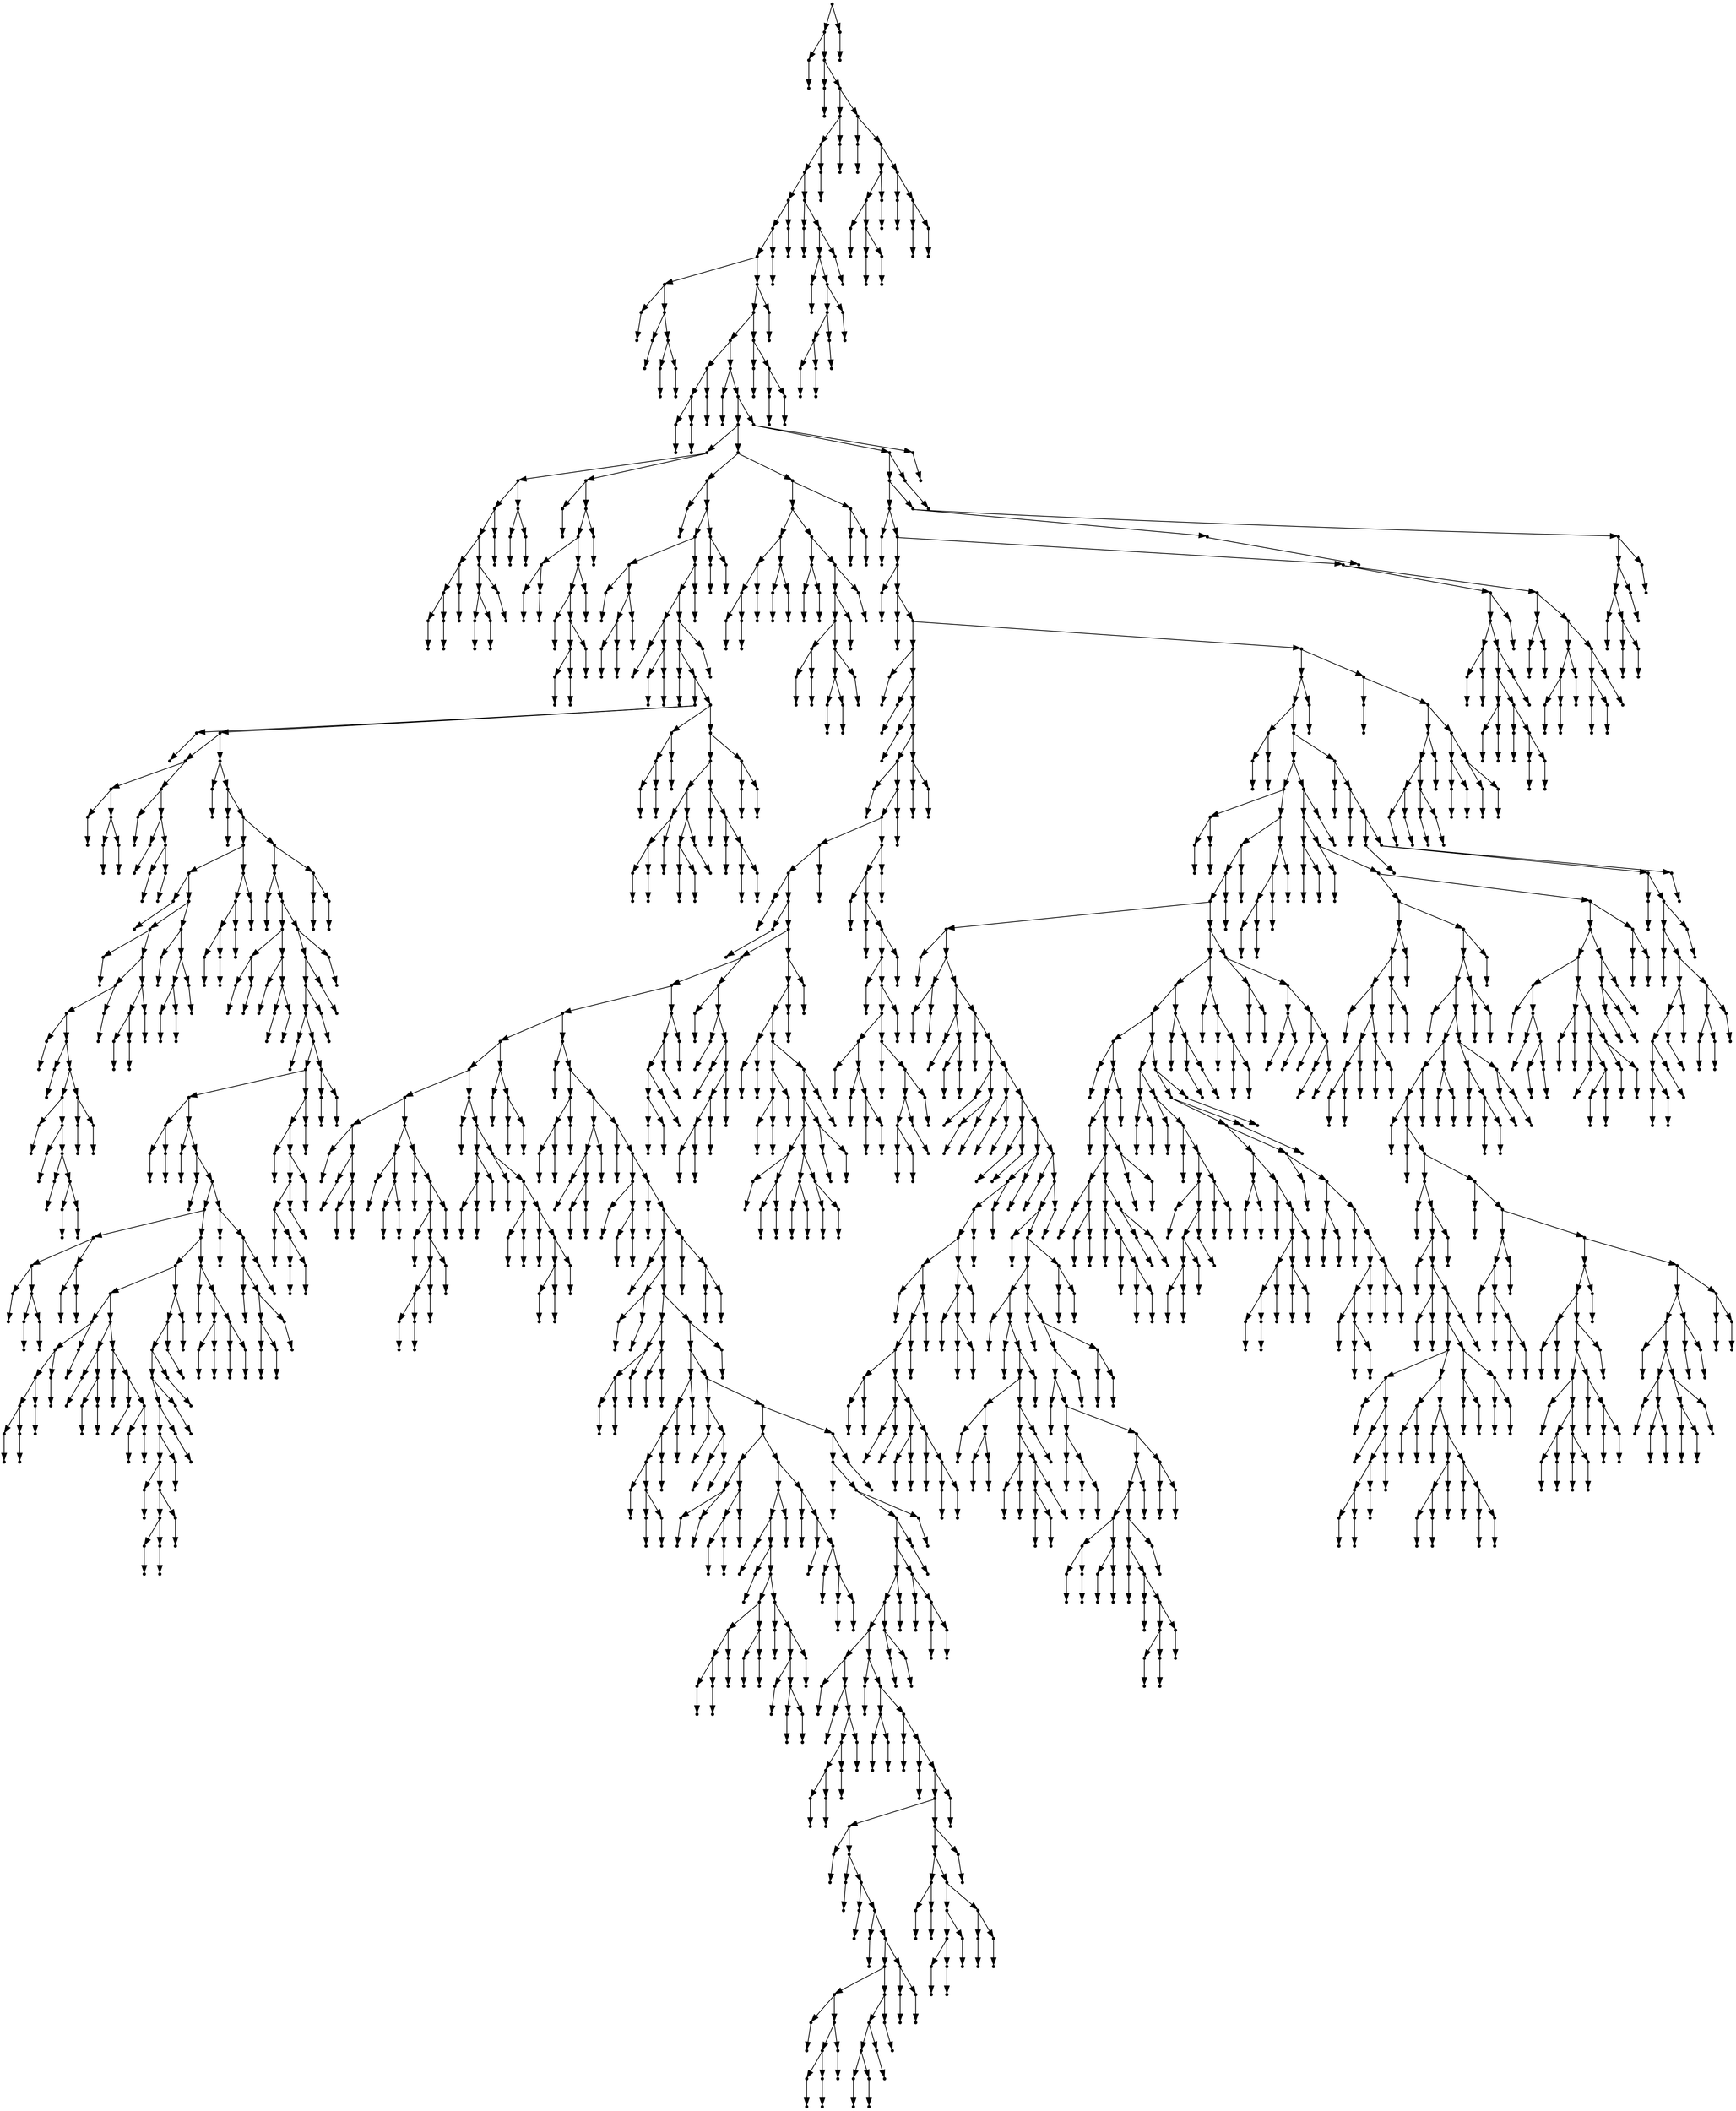 digraph {
  1999 [shape=point];
  1996 [shape=point];
  1 [shape=point];
  0 [shape=point];
  1995 [shape=point];
  3 [shape=point];
  2 [shape=point];
  1994 [shape=point];
  1970 [shape=point];
  1967 [shape=point];
  1964 [shape=point];
  1943 [shape=point];
  1940 [shape=point];
  1937 [shape=point];
  14 [shape=point];
  5 [shape=point];
  4 [shape=point];
  13 [shape=point];
  7 [shape=point];
  6 [shape=point];
  12 [shape=point];
  9 [shape=point];
  8 [shape=point];
  11 [shape=point];
  10 [shape=point];
  1936 [shape=point];
  1933 [shape=point];
  1924 [shape=point];
  22 [shape=point];
  19 [shape=point];
  16 [shape=point];
  15 [shape=point];
  18 [shape=point];
  17 [shape=point];
  21 [shape=point];
  20 [shape=point];
  1923 [shape=point];
  24 [shape=point];
  23 [shape=point];
  1922 [shape=point];
  497 [shape=point];
  77 [shape=point];
  50 [shape=point];
  44 [shape=point];
  41 [shape=point];
  32 [shape=point];
  29 [shape=point];
  26 [shape=point];
  25 [shape=point];
  28 [shape=point];
  27 [shape=point];
  31 [shape=point];
  30 [shape=point];
  40 [shape=point];
  37 [shape=point];
  34 [shape=point];
  33 [shape=point];
  36 [shape=point];
  35 [shape=point];
  39 [shape=point];
  38 [shape=point];
  43 [shape=point];
  42 [shape=point];
  49 [shape=point];
  46 [shape=point];
  45 [shape=point];
  48 [shape=point];
  47 [shape=point];
  76 [shape=point];
  52 [shape=point];
  51 [shape=point];
  75 [shape=point];
  72 [shape=point];
  57 [shape=point];
  54 [shape=point];
  53 [shape=point];
  56 [shape=point];
  55 [shape=point];
  71 [shape=point];
  68 [shape=point];
  59 [shape=point];
  58 [shape=point];
  67 [shape=point];
  64 [shape=point];
  61 [shape=point];
  60 [shape=point];
  63 [shape=point];
  62 [shape=point];
  66 [shape=point];
  65 [shape=point];
  70 [shape=point];
  69 [shape=point];
  74 [shape=point];
  73 [shape=point];
  496 [shape=point];
  448 [shape=point];
  79 [shape=point];
  78 [shape=point];
  447 [shape=point];
  441 [shape=point];
  90 [shape=point];
  81 [shape=point];
  80 [shape=point];
  89 [shape=point];
  86 [shape=point];
  83 [shape=point];
  82 [shape=point];
  85 [shape=point];
  84 [shape=point];
  88 [shape=point];
  87 [shape=point];
  440 [shape=point];
  437 [shape=point];
  98 [shape=point];
  92 [shape=point];
  91 [shape=point];
  97 [shape=point];
  94 [shape=point];
  93 [shape=point];
  96 [shape=point];
  95 [shape=point];
  436 [shape=point];
  433 [shape=point];
  100 [shape=point];
  99 [shape=point];
  432 [shape=point];
  387 [shape=point];
  102 [shape=point];
  101 [shape=point];
  386 [shape=point];
  122 [shape=point];
  110 [shape=point];
  104 [shape=point];
  103 [shape=point];
  109 [shape=point];
  106 [shape=point];
  105 [shape=point];
  108 [shape=point];
  107 [shape=point];
  121 [shape=point];
  112 [shape=point];
  111 [shape=point];
  120 [shape=point];
  114 [shape=point];
  113 [shape=point];
  119 [shape=point];
  116 [shape=point];
  115 [shape=point];
  118 [shape=point];
  117 [shape=point];
  385 [shape=point];
  124 [shape=point];
  123 [shape=point];
  384 [shape=point];
  126 [shape=point];
  125 [shape=point];
  383 [shape=point];
  194 [shape=point];
  182 [shape=point];
  128 [shape=point];
  127 [shape=point];
  181 [shape=point];
  169 [shape=point];
  130 [shape=point];
  129 [shape=point];
  168 [shape=point];
  159 [shape=point];
  156 [shape=point];
  132 [shape=point];
  131 [shape=point];
  155 [shape=point];
  134 [shape=point];
  133 [shape=point];
  154 [shape=point];
  148 [shape=point];
  136 [shape=point];
  135 [shape=point];
  147 [shape=point];
  138 [shape=point];
  137 [shape=point];
  146 [shape=point];
  140 [shape=point];
  139 [shape=point];
  145 [shape=point];
  142 [shape=point];
  141 [shape=point];
  144 [shape=point];
  143 [shape=point];
  153 [shape=point];
  150 [shape=point];
  149 [shape=point];
  152 [shape=point];
  151 [shape=point];
  158 [shape=point];
  157 [shape=point];
  167 [shape=point];
  164 [shape=point];
  161 [shape=point];
  160 [shape=point];
  163 [shape=point];
  162 [shape=point];
  166 [shape=point];
  165 [shape=point];
  180 [shape=point];
  171 [shape=point];
  170 [shape=point];
  179 [shape=point];
  176 [shape=point];
  173 [shape=point];
  172 [shape=point];
  175 [shape=point];
  174 [shape=point];
  178 [shape=point];
  177 [shape=point];
  193 [shape=point];
  190 [shape=point];
  187 [shape=point];
  184 [shape=point];
  183 [shape=point];
  186 [shape=point];
  185 [shape=point];
  189 [shape=point];
  188 [shape=point];
  192 [shape=point];
  191 [shape=point];
  382 [shape=point];
  376 [shape=point];
  196 [shape=point];
  195 [shape=point];
  375 [shape=point];
  210 [shape=point];
  201 [shape=point];
  198 [shape=point];
  197 [shape=point];
  200 [shape=point];
  199 [shape=point];
  209 [shape=point];
  203 [shape=point];
  202 [shape=point];
  208 [shape=point];
  205 [shape=point];
  204 [shape=point];
  207 [shape=point];
  206 [shape=point];
  374 [shape=point];
  371 [shape=point];
  368 [shape=point];
  365 [shape=point];
  212 [shape=point];
  211 [shape=point];
  364 [shape=point];
  358 [shape=point];
  337 [shape=point];
  217 [shape=point];
  214 [shape=point];
  213 [shape=point];
  216 [shape=point];
  215 [shape=point];
  336 [shape=point];
  219 [shape=point];
  218 [shape=point];
  335 [shape=point];
  221 [shape=point];
  220 [shape=point];
  334 [shape=point];
  316 [shape=point];
  235 [shape=point];
  229 [shape=point];
  223 [shape=point];
  222 [shape=point];
  228 [shape=point];
  225 [shape=point];
  224 [shape=point];
  227 [shape=point];
  226 [shape=point];
  234 [shape=point];
  231 [shape=point];
  230 [shape=point];
  233 [shape=point];
  232 [shape=point];
  315 [shape=point];
  300 [shape=point];
  270 [shape=point];
  249 [shape=point];
  246 [shape=point];
  243 [shape=point];
  240 [shape=point];
  237 [shape=point];
  236 [shape=point];
  239 [shape=point];
  238 [shape=point];
  242 [shape=point];
  241 [shape=point];
  245 [shape=point];
  244 [shape=point];
  248 [shape=point];
  247 [shape=point];
  269 [shape=point];
  257 [shape=point];
  251 [shape=point];
  250 [shape=point];
  256 [shape=point];
  253 [shape=point];
  252 [shape=point];
  255 [shape=point];
  254 [shape=point];
  268 [shape=point];
  259 [shape=point];
  258 [shape=point];
  267 [shape=point];
  261 [shape=point];
  260 [shape=point];
  266 [shape=point];
  263 [shape=point];
  262 [shape=point];
  265 [shape=point];
  264 [shape=point];
  299 [shape=point];
  296 [shape=point];
  293 [shape=point];
  290 [shape=point];
  287 [shape=point];
  284 [shape=point];
  281 [shape=point];
  272 [shape=point];
  271 [shape=point];
  280 [shape=point];
  277 [shape=point];
  274 [shape=point];
  273 [shape=point];
  276 [shape=point];
  275 [shape=point];
  279 [shape=point];
  278 [shape=point];
  283 [shape=point];
  282 [shape=point];
  286 [shape=point];
  285 [shape=point];
  289 [shape=point];
  288 [shape=point];
  292 [shape=point];
  291 [shape=point];
  295 [shape=point];
  294 [shape=point];
  298 [shape=point];
  297 [shape=point];
  314 [shape=point];
  302 [shape=point];
  301 [shape=point];
  313 [shape=point];
  307 [shape=point];
  304 [shape=point];
  303 [shape=point];
  306 [shape=point];
  305 [shape=point];
  312 [shape=point];
  309 [shape=point];
  308 [shape=point];
  311 [shape=point];
  310 [shape=point];
  333 [shape=point];
  318 [shape=point];
  317 [shape=point];
  332 [shape=point];
  329 [shape=point];
  320 [shape=point];
  319 [shape=point];
  328 [shape=point];
  325 [shape=point];
  322 [shape=point];
  321 [shape=point];
  324 [shape=point];
  323 [shape=point];
  327 [shape=point];
  326 [shape=point];
  331 [shape=point];
  330 [shape=point];
  357 [shape=point];
  354 [shape=point];
  339 [shape=point];
  338 [shape=point];
  353 [shape=point];
  350 [shape=point];
  347 [shape=point];
  341 [shape=point];
  340 [shape=point];
  346 [shape=point];
  343 [shape=point];
  342 [shape=point];
  345 [shape=point];
  344 [shape=point];
  349 [shape=point];
  348 [shape=point];
  352 [shape=point];
  351 [shape=point];
  356 [shape=point];
  355 [shape=point];
  363 [shape=point];
  360 [shape=point];
  359 [shape=point];
  362 [shape=point];
  361 [shape=point];
  367 [shape=point];
  366 [shape=point];
  370 [shape=point];
  369 [shape=point];
  373 [shape=point];
  372 [shape=point];
  381 [shape=point];
  378 [shape=point];
  377 [shape=point];
  380 [shape=point];
  379 [shape=point];
  431 [shape=point];
  395 [shape=point];
  392 [shape=point];
  389 [shape=point];
  388 [shape=point];
  391 [shape=point];
  390 [shape=point];
  394 [shape=point];
  393 [shape=point];
  430 [shape=point];
  424 [shape=point];
  412 [shape=point];
  403 [shape=point];
  400 [shape=point];
  397 [shape=point];
  396 [shape=point];
  399 [shape=point];
  398 [shape=point];
  402 [shape=point];
  401 [shape=point];
  411 [shape=point];
  408 [shape=point];
  405 [shape=point];
  404 [shape=point];
  407 [shape=point];
  406 [shape=point];
  410 [shape=point];
  409 [shape=point];
  423 [shape=point];
  414 [shape=point];
  413 [shape=point];
  422 [shape=point];
  416 [shape=point];
  415 [shape=point];
  421 [shape=point];
  418 [shape=point];
  417 [shape=point];
  420 [shape=point];
  419 [shape=point];
  429 [shape=point];
  426 [shape=point];
  425 [shape=point];
  428 [shape=point];
  427 [shape=point];
  435 [shape=point];
  434 [shape=point];
  439 [shape=point];
  438 [shape=point];
  446 [shape=point];
  443 [shape=point];
  442 [shape=point];
  445 [shape=point];
  444 [shape=point];
  495 [shape=point];
  489 [shape=point];
  462 [shape=point];
  456 [shape=point];
  453 [shape=point];
  450 [shape=point];
  449 [shape=point];
  452 [shape=point];
  451 [shape=point];
  455 [shape=point];
  454 [shape=point];
  461 [shape=point];
  458 [shape=point];
  457 [shape=point];
  460 [shape=point];
  459 [shape=point];
  488 [shape=point];
  467 [shape=point];
  464 [shape=point];
  463 [shape=point];
  466 [shape=point];
  465 [shape=point];
  487 [shape=point];
  484 [shape=point];
  481 [shape=point];
  472 [shape=point];
  469 [shape=point];
  468 [shape=point];
  471 [shape=point];
  470 [shape=point];
  480 [shape=point];
  477 [shape=point];
  474 [shape=point];
  473 [shape=point];
  476 [shape=point];
  475 [shape=point];
  479 [shape=point];
  478 [shape=point];
  483 [shape=point];
  482 [shape=point];
  486 [shape=point];
  485 [shape=point];
  494 [shape=point];
  491 [shape=point];
  490 [shape=point];
  493 [shape=point];
  492 [shape=point];
  1921 [shape=point];
  1918 [shape=point];
  1915 [shape=point];
  1897 [shape=point];
  499 [shape=point];
  498 [shape=point];
  1896 [shape=point];
  1845 [shape=point];
  501 [shape=point];
  500 [shape=point];
  1844 [shape=point];
  503 [shape=point];
  502 [shape=point];
  1843 [shape=point];
  1051 [shape=point];
  505 [shape=point];
  504 [shape=point];
  1050 [shape=point];
  507 [shape=point];
  506 [shape=point];
  1049 [shape=point];
  509 [shape=point];
  508 [shape=point];
  1048 [shape=point];
  1042 [shape=point];
  511 [shape=point];
  510 [shape=point];
  1041 [shape=point];
  1038 [shape=point];
  993 [shape=point];
  990 [shape=point];
  513 [shape=point];
  512 [shape=point];
  989 [shape=point];
  515 [shape=point];
  514 [shape=point];
  988 [shape=point];
  937 [shape=point];
  916 [shape=point];
  901 [shape=point];
  598 [shape=point];
  589 [shape=point];
  556 [shape=point];
  526 [shape=point];
  517 [shape=point];
  516 [shape=point];
  525 [shape=point];
  519 [shape=point];
  518 [shape=point];
  524 [shape=point];
  521 [shape=point];
  520 [shape=point];
  523 [shape=point];
  522 [shape=point];
  555 [shape=point];
  534 [shape=point];
  528 [shape=point];
  527 [shape=point];
  533 [shape=point];
  530 [shape=point];
  529 [shape=point];
  532 [shape=point];
  531 [shape=point];
  554 [shape=point];
  536 [shape=point];
  535 [shape=point];
  553 [shape=point];
  550 [shape=point];
  538 [shape=point];
  537 [shape=point];
  549 [shape=point];
  546 [shape=point];
  543 [shape=point];
  540 [shape=point];
  539 [shape=point];
  542 [shape=point];
  541 [shape=point];
  545 [shape=point];
  544 [shape=point];
  548 [shape=point];
  547 [shape=point];
  552 [shape=point];
  551 [shape=point];
  588 [shape=point];
  558 [shape=point];
  557 [shape=point];
  587 [shape=point];
  566 [shape=point];
  563 [shape=point];
  560 [shape=point];
  559 [shape=point];
  562 [shape=point];
  561 [shape=point];
  565 [shape=point];
  564 [shape=point];
  586 [shape=point];
  568 [shape=point];
  567 [shape=point];
  585 [shape=point];
  573 [shape=point];
  570 [shape=point];
  569 [shape=point];
  572 [shape=point];
  571 [shape=point];
  584 [shape=point];
  575 [shape=point];
  574 [shape=point];
  583 [shape=point];
  580 [shape=point];
  577 [shape=point];
  576 [shape=point];
  579 [shape=point];
  578 [shape=point];
  582 [shape=point];
  581 [shape=point];
  597 [shape=point];
  591 [shape=point];
  590 [shape=point];
  596 [shape=point];
  593 [shape=point];
  592 [shape=point];
  595 [shape=point];
  594 [shape=point];
  900 [shape=point];
  600 [shape=point];
  599 [shape=point];
  899 [shape=point];
  608 [shape=point];
  605 [shape=point];
  602 [shape=point];
  601 [shape=point];
  604 [shape=point];
  603 [shape=point];
  607 [shape=point];
  606 [shape=point];
  898 [shape=point];
  619 [shape=point];
  616 [shape=point];
  610 [shape=point];
  609 [shape=point];
  615 [shape=point];
  612 [shape=point];
  611 [shape=point];
  614 [shape=point];
  613 [shape=point];
  618 [shape=point];
  617 [shape=point];
  897 [shape=point];
  621 [shape=point];
  620 [shape=point];
  896 [shape=point];
  629 [shape=point];
  623 [shape=point];
  622 [shape=point];
  628 [shape=point];
  625 [shape=point];
  624 [shape=point];
  627 [shape=point];
  626 [shape=point];
  895 [shape=point];
  631 [shape=point];
  630 [shape=point];
  894 [shape=point];
  885 [shape=point];
  633 [shape=point];
  632 [shape=point];
  884 [shape=point];
  638 [shape=point];
  635 [shape=point];
  634 [shape=point];
  637 [shape=point];
  636 [shape=point];
  883 [shape=point];
  652 [shape=point];
  646 [shape=point];
  643 [shape=point];
  640 [shape=point];
  639 [shape=point];
  642 [shape=point];
  641 [shape=point];
  645 [shape=point];
  644 [shape=point];
  651 [shape=point];
  648 [shape=point];
  647 [shape=point];
  650 [shape=point];
  649 [shape=point];
  882 [shape=point];
  879 [shape=point];
  669 [shape=point];
  666 [shape=point];
  663 [shape=point];
  660 [shape=point];
  654 [shape=point];
  653 [shape=point];
  659 [shape=point];
  656 [shape=point];
  655 [shape=point];
  658 [shape=point];
  657 [shape=point];
  662 [shape=point];
  661 [shape=point];
  665 [shape=point];
  664 [shape=point];
  668 [shape=point];
  667 [shape=point];
  878 [shape=point];
  677 [shape=point];
  671 [shape=point];
  670 [shape=point];
  676 [shape=point];
  673 [shape=point];
  672 [shape=point];
  675 [shape=point];
  674 [shape=point];
  877 [shape=point];
  745 [shape=point];
  691 [shape=point];
  682 [shape=point];
  679 [shape=point];
  678 [shape=point];
  681 [shape=point];
  680 [shape=point];
  690 [shape=point];
  687 [shape=point];
  684 [shape=point];
  683 [shape=point];
  686 [shape=point];
  685 [shape=point];
  689 [shape=point];
  688 [shape=point];
  744 [shape=point];
  729 [shape=point];
  726 [shape=point];
  693 [shape=point];
  692 [shape=point];
  725 [shape=point];
  695 [shape=point];
  694 [shape=point];
  724 [shape=point];
  709 [shape=point];
  703 [shape=point];
  700 [shape=point];
  697 [shape=point];
  696 [shape=point];
  699 [shape=point];
  698 [shape=point];
  702 [shape=point];
  701 [shape=point];
  708 [shape=point];
  705 [shape=point];
  704 [shape=point];
  707 [shape=point];
  706 [shape=point];
  723 [shape=point];
  711 [shape=point];
  710 [shape=point];
  722 [shape=point];
  719 [shape=point];
  713 [shape=point];
  712 [shape=point];
  718 [shape=point];
  715 [shape=point];
  714 [shape=point];
  717 [shape=point];
  716 [shape=point];
  721 [shape=point];
  720 [shape=point];
  728 [shape=point];
  727 [shape=point];
  743 [shape=point];
  731 [shape=point];
  730 [shape=point];
  742 [shape=point];
  733 [shape=point];
  732 [shape=point];
  741 [shape=point];
  735 [shape=point];
  734 [shape=point];
  740 [shape=point];
  737 [shape=point];
  736 [shape=point];
  739 [shape=point];
  738 [shape=point];
  876 [shape=point];
  873 [shape=point];
  747 [shape=point];
  746 [shape=point];
  872 [shape=point];
  869 [shape=point];
  866 [shape=point];
  857 [shape=point];
  854 [shape=point];
  848 [shape=point];
  764 [shape=point];
  749 [shape=point];
  748 [shape=point];
  763 [shape=point];
  751 [shape=point];
  750 [shape=point];
  762 [shape=point];
  759 [shape=point];
  756 [shape=point];
  753 [shape=point];
  752 [shape=point];
  755 [shape=point];
  754 [shape=point];
  758 [shape=point];
  757 [shape=point];
  761 [shape=point];
  760 [shape=point];
  847 [shape=point];
  766 [shape=point];
  765 [shape=point];
  846 [shape=point];
  771 [shape=point];
  768 [shape=point];
  767 [shape=point];
  770 [shape=point];
  769 [shape=point];
  845 [shape=point];
  773 [shape=point];
  772 [shape=point];
  844 [shape=point];
  775 [shape=point];
  774 [shape=point];
  843 [shape=point];
  840 [shape=point];
  816 [shape=point];
  777 [shape=point];
  776 [shape=point];
  815 [shape=point];
  779 [shape=point];
  778 [shape=point];
  814 [shape=point];
  781 [shape=point];
  780 [shape=point];
  813 [shape=point];
  783 [shape=point];
  782 [shape=point];
  812 [shape=point];
  806 [shape=point];
  794 [shape=point];
  785 [shape=point];
  784 [shape=point];
  793 [shape=point];
  790 [shape=point];
  787 [shape=point];
  786 [shape=point];
  789 [shape=point];
  788 [shape=point];
  792 [shape=point];
  791 [shape=point];
  805 [shape=point];
  802 [shape=point];
  799 [shape=point];
  796 [shape=point];
  795 [shape=point];
  798 [shape=point];
  797 [shape=point];
  801 [shape=point];
  800 [shape=point];
  804 [shape=point];
  803 [shape=point];
  811 [shape=point];
  808 [shape=point];
  807 [shape=point];
  810 [shape=point];
  809 [shape=point];
  839 [shape=point];
  836 [shape=point];
  821 [shape=point];
  818 [shape=point];
  817 [shape=point];
  820 [shape=point];
  819 [shape=point];
  835 [shape=point];
  829 [shape=point];
  826 [shape=point];
  823 [shape=point];
  822 [shape=point];
  825 [shape=point];
  824 [shape=point];
  828 [shape=point];
  827 [shape=point];
  834 [shape=point];
  831 [shape=point];
  830 [shape=point];
  833 [shape=point];
  832 [shape=point];
  838 [shape=point];
  837 [shape=point];
  842 [shape=point];
  841 [shape=point];
  853 [shape=point];
  850 [shape=point];
  849 [shape=point];
  852 [shape=point];
  851 [shape=point];
  856 [shape=point];
  855 [shape=point];
  865 [shape=point];
  859 [shape=point];
  858 [shape=point];
  864 [shape=point];
  861 [shape=point];
  860 [shape=point];
  863 [shape=point];
  862 [shape=point];
  868 [shape=point];
  867 [shape=point];
  871 [shape=point];
  870 [shape=point];
  875 [shape=point];
  874 [shape=point];
  881 [shape=point];
  880 [shape=point];
  893 [shape=point];
  887 [shape=point];
  886 [shape=point];
  892 [shape=point];
  889 [shape=point];
  888 [shape=point];
  891 [shape=point];
  890 [shape=point];
  915 [shape=point];
  912 [shape=point];
  909 [shape=point];
  906 [shape=point];
  903 [shape=point];
  902 [shape=point];
  905 [shape=point];
  904 [shape=point];
  908 [shape=point];
  907 [shape=point];
  911 [shape=point];
  910 [shape=point];
  914 [shape=point];
  913 [shape=point];
  936 [shape=point];
  918 [shape=point];
  917 [shape=point];
  935 [shape=point];
  920 [shape=point];
  919 [shape=point];
  934 [shape=point];
  922 [shape=point];
  921 [shape=point];
  933 [shape=point];
  930 [shape=point];
  927 [shape=point];
  924 [shape=point];
  923 [shape=point];
  926 [shape=point];
  925 [shape=point];
  929 [shape=point];
  928 [shape=point];
  932 [shape=point];
  931 [shape=point];
  987 [shape=point];
  984 [shape=point];
  981 [shape=point];
  942 [shape=point];
  939 [shape=point];
  938 [shape=point];
  941 [shape=point];
  940 [shape=point];
  980 [shape=point];
  950 [shape=point];
  947 [shape=point];
  944 [shape=point];
  943 [shape=point];
  946 [shape=point];
  945 [shape=point];
  949 [shape=point];
  948 [shape=point];
  979 [shape=point];
  976 [shape=point];
  970 [shape=point];
  958 [shape=point];
  952 [shape=point];
  951 [shape=point];
  957 [shape=point];
  954 [shape=point];
  953 [shape=point];
  956 [shape=point];
  955 [shape=point];
  969 [shape=point];
  963 [shape=point];
  960 [shape=point];
  959 [shape=point];
  962 [shape=point];
  961 [shape=point];
  968 [shape=point];
  965 [shape=point];
  964 [shape=point];
  967 [shape=point];
  966 [shape=point];
  975 [shape=point];
  972 [shape=point];
  971 [shape=point];
  974 [shape=point];
  973 [shape=point];
  978 [shape=point];
  977 [shape=point];
  983 [shape=point];
  982 [shape=point];
  986 [shape=point];
  985 [shape=point];
  992 [shape=point];
  991 [shape=point];
  1037 [shape=point];
  1034 [shape=point];
  995 [shape=point];
  994 [shape=point];
  1033 [shape=point];
  997 [shape=point];
  996 [shape=point];
  1032 [shape=point];
  1029 [shape=point];
  999 [shape=point];
  998 [shape=point];
  1028 [shape=point];
  1025 [shape=point];
  1010 [shape=point];
  1001 [shape=point];
  1000 [shape=point];
  1009 [shape=point];
  1003 [shape=point];
  1002 [shape=point];
  1008 [shape=point];
  1005 [shape=point];
  1004 [shape=point];
  1007 [shape=point];
  1006 [shape=point];
  1024 [shape=point];
  1012 [shape=point];
  1011 [shape=point];
  1023 [shape=point];
  1020 [shape=point];
  1017 [shape=point];
  1014 [shape=point];
  1013 [shape=point];
  1016 [shape=point];
  1015 [shape=point];
  1019 [shape=point];
  1018 [shape=point];
  1022 [shape=point];
  1021 [shape=point];
  1027 [shape=point];
  1026 [shape=point];
  1031 [shape=point];
  1030 [shape=point];
  1036 [shape=point];
  1035 [shape=point];
  1040 [shape=point];
  1039 [shape=point];
  1047 [shape=point];
  1044 [shape=point];
  1043 [shape=point];
  1046 [shape=point];
  1045 [shape=point];
  1842 [shape=point];
  1812 [shape=point];
  1809 [shape=point];
  1056 [shape=point];
  1053 [shape=point];
  1052 [shape=point];
  1055 [shape=point];
  1054 [shape=point];
  1808 [shape=point];
  1763 [shape=point];
  1472 [shape=point];
  1061 [shape=point];
  1058 [shape=point];
  1057 [shape=point];
  1060 [shape=point];
  1059 [shape=point];
  1471 [shape=point];
  1459 [shape=point];
  1456 [shape=point];
  1453 [shape=point];
  1273 [shape=point];
  1063 [shape=point];
  1062 [shape=point];
  1272 [shape=point];
  1068 [shape=point];
  1065 [shape=point];
  1064 [shape=point];
  1067 [shape=point];
  1066 [shape=point];
  1271 [shape=point];
  1076 [shape=point];
  1070 [shape=point];
  1069 [shape=point];
  1075 [shape=point];
  1072 [shape=point];
  1071 [shape=point];
  1074 [shape=point];
  1073 [shape=point];
  1270 [shape=point];
  1078 [shape=point];
  1077 [shape=point];
  1269 [shape=point];
  1086 [shape=point];
  1080 [shape=point];
  1079 [shape=point];
  1085 [shape=point];
  1082 [shape=point];
  1081 [shape=point];
  1084 [shape=point];
  1083 [shape=point];
  1268 [shape=point];
  1091 [shape=point];
  1088 [shape=point];
  1087 [shape=point];
  1090 [shape=point];
  1089 [shape=point];
  1267 [shape=point];
  1096 [shape=point];
  1093 [shape=point];
  1092 [shape=point];
  1095 [shape=point];
  1094 [shape=point];
  1266 [shape=point];
  1152 [shape=point];
  1149 [shape=point];
  1146 [shape=point];
  1143 [shape=point];
  1131 [shape=point];
  1098 [shape=point];
  1097 [shape=point];
  1130 [shape=point];
  1127 [shape=point];
  1124 [shape=point];
  1103 [shape=point];
  1100 [shape=point];
  1099 [shape=point];
  1102 [shape=point];
  1101 [shape=point];
  1123 [shape=point];
  1108 [shape=point];
  1105 [shape=point];
  1104 [shape=point];
  1107 [shape=point];
  1106 [shape=point];
  1122 [shape=point];
  1113 [shape=point];
  1110 [shape=point];
  1109 [shape=point];
  1112 [shape=point];
  1111 [shape=point];
  1121 [shape=point];
  1115 [shape=point];
  1114 [shape=point];
  1120 [shape=point];
  1117 [shape=point];
  1116 [shape=point];
  1119 [shape=point];
  1118 [shape=point];
  1126 [shape=point];
  1125 [shape=point];
  1129 [shape=point];
  1128 [shape=point];
  1142 [shape=point];
  1139 [shape=point];
  1133 [shape=point];
  1132 [shape=point];
  1138 [shape=point];
  1135 [shape=point];
  1134 [shape=point];
  1137 [shape=point];
  1136 [shape=point];
  1141 [shape=point];
  1140 [shape=point];
  1145 [shape=point];
  1144 [shape=point];
  1148 [shape=point];
  1147 [shape=point];
  1151 [shape=point];
  1150 [shape=point];
  1265 [shape=point];
  1154 [shape=point];
  1153 [shape=point];
  1264 [shape=point];
  1261 [shape=point];
  1156 [shape=point];
  1155 [shape=point];
  1260 [shape=point];
  1254 [shape=point];
  1191 [shape=point];
  1158 [shape=point];
  1157 [shape=point];
  1190 [shape=point];
  1160 [shape=point];
  1159 [shape=point];
  1189 [shape=point];
  1186 [shape=point];
  1168 [shape=point];
  1162 [shape=point];
  1161 [shape=point];
  1167 [shape=point];
  1164 [shape=point];
  1163 [shape=point];
  1166 [shape=point];
  1165 [shape=point];
  1185 [shape=point];
  1182 [shape=point];
  1173 [shape=point];
  1170 [shape=point];
  1169 [shape=point];
  1172 [shape=point];
  1171 [shape=point];
  1181 [shape=point];
  1178 [shape=point];
  1175 [shape=point];
  1174 [shape=point];
  1177 [shape=point];
  1176 [shape=point];
  1180 [shape=point];
  1179 [shape=point];
  1184 [shape=point];
  1183 [shape=point];
  1188 [shape=point];
  1187 [shape=point];
  1253 [shape=point];
  1193 [shape=point];
  1192 [shape=point];
  1252 [shape=point];
  1246 [shape=point];
  1243 [shape=point];
  1195 [shape=point];
  1194 [shape=point];
  1242 [shape=point];
  1203 [shape=point];
  1197 [shape=point];
  1196 [shape=point];
  1202 [shape=point];
  1199 [shape=point];
  1198 [shape=point];
  1201 [shape=point];
  1200 [shape=point];
  1241 [shape=point];
  1235 [shape=point];
  1232 [shape=point];
  1214 [shape=point];
  1208 [shape=point];
  1205 [shape=point];
  1204 [shape=point];
  1207 [shape=point];
  1206 [shape=point];
  1213 [shape=point];
  1210 [shape=point];
  1209 [shape=point];
  1212 [shape=point];
  1211 [shape=point];
  1231 [shape=point];
  1228 [shape=point];
  1216 [shape=point];
  1215 [shape=point];
  1227 [shape=point];
  1218 [shape=point];
  1217 [shape=point];
  1226 [shape=point];
  1223 [shape=point];
  1220 [shape=point];
  1219 [shape=point];
  1222 [shape=point];
  1221 [shape=point];
  1225 [shape=point];
  1224 [shape=point];
  1230 [shape=point];
  1229 [shape=point];
  1234 [shape=point];
  1233 [shape=point];
  1240 [shape=point];
  1237 [shape=point];
  1236 [shape=point];
  1239 [shape=point];
  1238 [shape=point];
  1245 [shape=point];
  1244 [shape=point];
  1251 [shape=point];
  1248 [shape=point];
  1247 [shape=point];
  1250 [shape=point];
  1249 [shape=point];
  1259 [shape=point];
  1256 [shape=point];
  1255 [shape=point];
  1258 [shape=point];
  1257 [shape=point];
  1263 [shape=point];
  1262 [shape=point];
  1452 [shape=point];
  1431 [shape=point];
  1419 [shape=point];
  1410 [shape=point];
  1314 [shape=point];
  1275 [shape=point];
  1274 [shape=point];
  1313 [shape=point];
  1310 [shape=point];
  1277 [shape=point];
  1276 [shape=point];
  1309 [shape=point];
  1303 [shape=point];
  1285 [shape=point];
  1279 [shape=point];
  1278 [shape=point];
  1284 [shape=point];
  1281 [shape=point];
  1280 [shape=point];
  1283 [shape=point];
  1282 [shape=point];
  1302 [shape=point];
  1296 [shape=point];
  1287 [shape=point];
  1286 [shape=point];
  1295 [shape=point];
  1289 [shape=point];
  1288 [shape=point];
  1294 [shape=point];
  1291 [shape=point];
  1290 [shape=point];
  1293 [shape=point];
  1292 [shape=point];
  1301 [shape=point];
  1298 [shape=point];
  1297 [shape=point];
  1300 [shape=point];
  1299 [shape=point];
  1308 [shape=point];
  1305 [shape=point];
  1304 [shape=point];
  1307 [shape=point];
  1306 [shape=point];
  1312 [shape=point];
  1311 [shape=point];
  1409 [shape=point];
  1346 [shape=point];
  1319 [shape=point];
  1316 [shape=point];
  1315 [shape=point];
  1318 [shape=point];
  1317 [shape=point];
  1345 [shape=point];
  1321 [shape=point];
  1320 [shape=point];
  1344 [shape=point];
  1323 [shape=point];
  1322 [shape=point];
  1343 [shape=point];
  1337 [shape=point];
  1325 [shape=point];
  1324 [shape=point];
  1336 [shape=point];
  1333 [shape=point];
  1330 [shape=point];
  1327 [shape=point];
  1326 [shape=point];
  1329 [shape=point];
  1328 [shape=point];
  1332 [shape=point];
  1331 [shape=point];
  1335 [shape=point];
  1334 [shape=point];
  1342 [shape=point];
  1339 [shape=point];
  1338 [shape=point];
  1341 [shape=point];
  1340 [shape=point];
  1408 [shape=point];
  1405 [shape=point];
  1402 [shape=point];
  1372 [shape=point];
  1351 [shape=point];
  1348 [shape=point];
  1347 [shape=point];
  1350 [shape=point];
  1349 [shape=point];
  1371 [shape=point];
  1353 [shape=point];
  1352 [shape=point];
  1370 [shape=point];
  1367 [shape=point];
  1361 [shape=point];
  1358 [shape=point];
  1355 [shape=point];
  1354 [shape=point];
  1357 [shape=point];
  1356 [shape=point];
  1360 [shape=point];
  1359 [shape=point];
  1366 [shape=point];
  1363 [shape=point];
  1362 [shape=point];
  1365 [shape=point];
  1364 [shape=point];
  1369 [shape=point];
  1368 [shape=point];
  1401 [shape=point];
  1374 [shape=point];
  1373 [shape=point];
  1400 [shape=point];
  1379 [shape=point];
  1376 [shape=point];
  1375 [shape=point];
  1378 [shape=point];
  1377 [shape=point];
  1399 [shape=point];
  1381 [shape=point];
  1380 [shape=point];
  1398 [shape=point];
  1392 [shape=point];
  1389 [shape=point];
  1383 [shape=point];
  1382 [shape=point];
  1388 [shape=point];
  1385 [shape=point];
  1384 [shape=point];
  1387 [shape=point];
  1386 [shape=point];
  1391 [shape=point];
  1390 [shape=point];
  1397 [shape=point];
  1394 [shape=point];
  1393 [shape=point];
  1396 [shape=point];
  1395 [shape=point];
  1404 [shape=point];
  1403 [shape=point];
  1407 [shape=point];
  1406 [shape=point];
  1418 [shape=point];
  1412 [shape=point];
  1411 [shape=point];
  1417 [shape=point];
  1414 [shape=point];
  1413 [shape=point];
  1416 [shape=point];
  1415 [shape=point];
  1430 [shape=point];
  1421 [shape=point];
  1420 [shape=point];
  1429 [shape=point];
  1423 [shape=point];
  1422 [shape=point];
  1428 [shape=point];
  1425 [shape=point];
  1424 [shape=point];
  1427 [shape=point];
  1426 [shape=point];
  1451 [shape=point];
  1436 [shape=point];
  1433 [shape=point];
  1432 [shape=point];
  1435 [shape=point];
  1434 [shape=point];
  1450 [shape=point];
  1441 [shape=point];
  1438 [shape=point];
  1437 [shape=point];
  1440 [shape=point];
  1439 [shape=point];
  1449 [shape=point];
  1443 [shape=point];
  1442 [shape=point];
  1448 [shape=point];
  1445 [shape=point];
  1444 [shape=point];
  1447 [shape=point];
  1446 [shape=point];
  1455 [shape=point];
  1454 [shape=point];
  1458 [shape=point];
  1457 [shape=point];
  1470 [shape=point];
  1467 [shape=point];
  1464 [shape=point];
  1461 [shape=point];
  1460 [shape=point];
  1463 [shape=point];
  1462 [shape=point];
  1466 [shape=point];
  1465 [shape=point];
  1469 [shape=point];
  1468 [shape=point];
  1762 [shape=point];
  1759 [shape=point];
  1477 [shape=point];
  1474 [shape=point];
  1473 [shape=point];
  1476 [shape=point];
  1475 [shape=point];
  1758 [shape=point];
  1479 [shape=point];
  1478 [shape=point];
  1757 [shape=point];
  1709 [shape=point];
  1505 [shape=point];
  1502 [shape=point];
  1496 [shape=point];
  1481 [shape=point];
  1480 [shape=point];
  1495 [shape=point];
  1489 [shape=point];
  1486 [shape=point];
  1483 [shape=point];
  1482 [shape=point];
  1485 [shape=point];
  1484 [shape=point];
  1488 [shape=point];
  1487 [shape=point];
  1494 [shape=point];
  1491 [shape=point];
  1490 [shape=point];
  1493 [shape=point];
  1492 [shape=point];
  1501 [shape=point];
  1498 [shape=point];
  1497 [shape=point];
  1500 [shape=point];
  1499 [shape=point];
  1504 [shape=point];
  1503 [shape=point];
  1708 [shape=point];
  1705 [shape=point];
  1699 [shape=point];
  1507 [shape=point];
  1506 [shape=point];
  1698 [shape=point];
  1683 [shape=point];
  1677 [shape=point];
  1674 [shape=point];
  1509 [shape=point];
  1508 [shape=point];
  1673 [shape=point];
  1511 [shape=point];
  1510 [shape=point];
  1672 [shape=point];
  1585 [shape=point];
  1513 [shape=point];
  1512 [shape=point];
  1584 [shape=point];
  1581 [shape=point];
  1515 [shape=point];
  1514 [shape=point];
  1580 [shape=point];
  1520 [shape=point];
  1517 [shape=point];
  1516 [shape=point];
  1519 [shape=point];
  1518 [shape=point];
  1579 [shape=point];
  1576 [shape=point];
  1564 [shape=point];
  1537 [shape=point];
  1522 [shape=point];
  1521 [shape=point];
  1536 [shape=point];
  1524 [shape=point];
  1523 [shape=point];
  1535 [shape=point];
  1532 [shape=point];
  1529 [shape=point];
  1526 [shape=point];
  1525 [shape=point];
  1528 [shape=point];
  1527 [shape=point];
  1531 [shape=point];
  1530 [shape=point];
  1534 [shape=point];
  1533 [shape=point];
  1563 [shape=point];
  1542 [shape=point];
  1539 [shape=point];
  1538 [shape=point];
  1541 [shape=point];
  1540 [shape=point];
  1562 [shape=point];
  1544 [shape=point];
  1543 [shape=point];
  1561 [shape=point];
  1552 [shape=point];
  1549 [shape=point];
  1546 [shape=point];
  1545 [shape=point];
  1548 [shape=point];
  1547 [shape=point];
  1551 [shape=point];
  1550 [shape=point];
  1560 [shape=point];
  1554 [shape=point];
  1553 [shape=point];
  1559 [shape=point];
  1556 [shape=point];
  1555 [shape=point];
  1558 [shape=point];
  1557 [shape=point];
  1575 [shape=point];
  1569 [shape=point];
  1566 [shape=point];
  1565 [shape=point];
  1568 [shape=point];
  1567 [shape=point];
  1574 [shape=point];
  1571 [shape=point];
  1570 [shape=point];
  1573 [shape=point];
  1572 [shape=point];
  1578 [shape=point];
  1577 [shape=point];
  1583 [shape=point];
  1582 [shape=point];
  1671 [shape=point];
  1587 [shape=point];
  1586 [shape=point];
  1670 [shape=point];
  1601 [shape=point];
  1598 [shape=point];
  1589 [shape=point];
  1588 [shape=point];
  1597 [shape=point];
  1591 [shape=point];
  1590 [shape=point];
  1596 [shape=point];
  1593 [shape=point];
  1592 [shape=point];
  1595 [shape=point];
  1594 [shape=point];
  1600 [shape=point];
  1599 [shape=point];
  1669 [shape=point];
  1636 [shape=point];
  1633 [shape=point];
  1606 [shape=point];
  1603 [shape=point];
  1602 [shape=point];
  1605 [shape=point];
  1604 [shape=point];
  1632 [shape=point];
  1629 [shape=point];
  1620 [shape=point];
  1608 [shape=point];
  1607 [shape=point];
  1619 [shape=point];
  1613 [shape=point];
  1610 [shape=point];
  1609 [shape=point];
  1612 [shape=point];
  1611 [shape=point];
  1618 [shape=point];
  1615 [shape=point];
  1614 [shape=point];
  1617 [shape=point];
  1616 [shape=point];
  1628 [shape=point];
  1622 [shape=point];
  1621 [shape=point];
  1627 [shape=point];
  1624 [shape=point];
  1623 [shape=point];
  1626 [shape=point];
  1625 [shape=point];
  1631 [shape=point];
  1630 [shape=point];
  1635 [shape=point];
  1634 [shape=point];
  1668 [shape=point];
  1662 [shape=point];
  1656 [shape=point];
  1638 [shape=point];
  1637 [shape=point];
  1655 [shape=point];
  1646 [shape=point];
  1640 [shape=point];
  1639 [shape=point];
  1645 [shape=point];
  1642 [shape=point];
  1641 [shape=point];
  1644 [shape=point];
  1643 [shape=point];
  1654 [shape=point];
  1651 [shape=point];
  1648 [shape=point];
  1647 [shape=point];
  1650 [shape=point];
  1649 [shape=point];
  1653 [shape=point];
  1652 [shape=point];
  1661 [shape=point];
  1658 [shape=point];
  1657 [shape=point];
  1660 [shape=point];
  1659 [shape=point];
  1667 [shape=point];
  1664 [shape=point];
  1663 [shape=point];
  1666 [shape=point];
  1665 [shape=point];
  1676 [shape=point];
  1675 [shape=point];
  1682 [shape=point];
  1679 [shape=point];
  1678 [shape=point];
  1681 [shape=point];
  1680 [shape=point];
  1697 [shape=point];
  1691 [shape=point];
  1685 [shape=point];
  1684 [shape=point];
  1690 [shape=point];
  1687 [shape=point];
  1686 [shape=point];
  1689 [shape=point];
  1688 [shape=point];
  1696 [shape=point];
  1693 [shape=point];
  1692 [shape=point];
  1695 [shape=point];
  1694 [shape=point];
  1704 [shape=point];
  1701 [shape=point];
  1700 [shape=point];
  1703 [shape=point];
  1702 [shape=point];
  1707 [shape=point];
  1706 [shape=point];
  1756 [shape=point];
  1750 [shape=point];
  1741 [shape=point];
  1720 [shape=point];
  1711 [shape=point];
  1710 [shape=point];
  1719 [shape=point];
  1713 [shape=point];
  1712 [shape=point];
  1718 [shape=point];
  1715 [shape=point];
  1714 [shape=point];
  1717 [shape=point];
  1716 [shape=point];
  1740 [shape=point];
  1725 [shape=point];
  1722 [shape=point];
  1721 [shape=point];
  1724 [shape=point];
  1723 [shape=point];
  1739 [shape=point];
  1733 [shape=point];
  1727 [shape=point];
  1726 [shape=point];
  1732 [shape=point];
  1729 [shape=point];
  1728 [shape=point];
  1731 [shape=point];
  1730 [shape=point];
  1738 [shape=point];
  1735 [shape=point];
  1734 [shape=point];
  1737 [shape=point];
  1736 [shape=point];
  1749 [shape=point];
  1746 [shape=point];
  1743 [shape=point];
  1742 [shape=point];
  1745 [shape=point];
  1744 [shape=point];
  1748 [shape=point];
  1747 [shape=point];
  1755 [shape=point];
  1752 [shape=point];
  1751 [shape=point];
  1754 [shape=point];
  1753 [shape=point];
  1761 [shape=point];
  1760 [shape=point];
  1807 [shape=point];
  1765 [shape=point];
  1764 [shape=point];
  1806 [shape=point];
  1767 [shape=point];
  1766 [shape=point];
  1805 [shape=point];
  1769 [shape=point];
  1768 [shape=point];
  1804 [shape=point];
  1801 [shape=point];
  1771 [shape=point];
  1770 [shape=point];
  1800 [shape=point];
  1797 [shape=point];
  1773 [shape=point];
  1772 [shape=point];
  1796 [shape=point];
  1787 [shape=point];
  1784 [shape=point];
  1781 [shape=point];
  1778 [shape=point];
  1775 [shape=point];
  1774 [shape=point];
  1777 [shape=point];
  1776 [shape=point];
  1780 [shape=point];
  1779 [shape=point];
  1783 [shape=point];
  1782 [shape=point];
  1786 [shape=point];
  1785 [shape=point];
  1795 [shape=point];
  1792 [shape=point];
  1789 [shape=point];
  1788 [shape=point];
  1791 [shape=point];
  1790 [shape=point];
  1794 [shape=point];
  1793 [shape=point];
  1799 [shape=point];
  1798 [shape=point];
  1803 [shape=point];
  1802 [shape=point];
  1811 [shape=point];
  1810 [shape=point];
  1841 [shape=point];
  1814 [shape=point];
  1813 [shape=point];
  1840 [shape=point];
  1828 [shape=point];
  1825 [shape=point];
  1819 [shape=point];
  1816 [shape=point];
  1815 [shape=point];
  1818 [shape=point];
  1817 [shape=point];
  1824 [shape=point];
  1821 [shape=point];
  1820 [shape=point];
  1823 [shape=point];
  1822 [shape=point];
  1827 [shape=point];
  1826 [shape=point];
  1839 [shape=point];
  1833 [shape=point];
  1830 [shape=point];
  1829 [shape=point];
  1832 [shape=point];
  1831 [shape=point];
  1838 [shape=point];
  1835 [shape=point];
  1834 [shape=point];
  1837 [shape=point];
  1836 [shape=point];
  1895 [shape=point];
  1871 [shape=point];
  1868 [shape=point];
  1850 [shape=point];
  1847 [shape=point];
  1846 [shape=point];
  1849 [shape=point];
  1848 [shape=point];
  1867 [shape=point];
  1864 [shape=point];
  1855 [shape=point];
  1852 [shape=point];
  1851 [shape=point];
  1854 [shape=point];
  1853 [shape=point];
  1863 [shape=point];
  1857 [shape=point];
  1856 [shape=point];
  1862 [shape=point];
  1859 [shape=point];
  1858 [shape=point];
  1861 [shape=point];
  1860 [shape=point];
  1866 [shape=point];
  1865 [shape=point];
  1870 [shape=point];
  1869 [shape=point];
  1894 [shape=point];
  1876 [shape=point];
  1873 [shape=point];
  1872 [shape=point];
  1875 [shape=point];
  1874 [shape=point];
  1893 [shape=point];
  1884 [shape=point];
  1881 [shape=point];
  1878 [shape=point];
  1877 [shape=point];
  1880 [shape=point];
  1879 [shape=point];
  1883 [shape=point];
  1882 [shape=point];
  1892 [shape=point];
  1889 [shape=point];
  1886 [shape=point];
  1885 [shape=point];
  1888 [shape=point];
  1887 [shape=point];
  1891 [shape=point];
  1890 [shape=point];
  1914 [shape=point];
  1899 [shape=point];
  1898 [shape=point];
  1913 [shape=point];
  1910 [shape=point];
  1907 [shape=point];
  1901 [shape=point];
  1900 [shape=point];
  1906 [shape=point];
  1903 [shape=point];
  1902 [shape=point];
  1905 [shape=point];
  1904 [shape=point];
  1909 [shape=point];
  1908 [shape=point];
  1912 [shape=point];
  1911 [shape=point];
  1917 [shape=point];
  1916 [shape=point];
  1920 [shape=point];
  1919 [shape=point];
  1932 [shape=point];
  1926 [shape=point];
  1925 [shape=point];
  1931 [shape=point];
  1928 [shape=point];
  1927 [shape=point];
  1930 [shape=point];
  1929 [shape=point];
  1935 [shape=point];
  1934 [shape=point];
  1939 [shape=point];
  1938 [shape=point];
  1942 [shape=point];
  1941 [shape=point];
  1963 [shape=point];
  1945 [shape=point];
  1944 [shape=point];
  1962 [shape=point];
  1959 [shape=point];
  1947 [shape=point];
  1946 [shape=point];
  1958 [shape=point];
  1955 [shape=point];
  1952 [shape=point];
  1949 [shape=point];
  1948 [shape=point];
  1951 [shape=point];
  1950 [shape=point];
  1954 [shape=point];
  1953 [shape=point];
  1957 [shape=point];
  1956 [shape=point];
  1961 [shape=point];
  1960 [shape=point];
  1966 [shape=point];
  1965 [shape=point];
  1969 [shape=point];
  1968 [shape=point];
  1993 [shape=point];
  1972 [shape=point];
  1971 [shape=point];
  1992 [shape=point];
  1983 [shape=point];
  1980 [shape=point];
  1974 [shape=point];
  1973 [shape=point];
  1979 [shape=point];
  1976 [shape=point];
  1975 [shape=point];
  1978 [shape=point];
  1977 [shape=point];
  1982 [shape=point];
  1981 [shape=point];
  1991 [shape=point];
  1985 [shape=point];
  1984 [shape=point];
  1990 [shape=point];
  1987 [shape=point];
  1986 [shape=point];
  1989 [shape=point];
  1988 [shape=point];
  1998 [shape=point];
  1997 [shape=point];
1999 -> 1996;
1996 -> 1;
1 -> 0;
1996 -> 1995;
1995 -> 3;
3 -> 2;
1995 -> 1994;
1994 -> 1970;
1970 -> 1967;
1967 -> 1964;
1964 -> 1943;
1943 -> 1940;
1940 -> 1937;
1937 -> 14;
14 -> 5;
5 -> 4;
14 -> 13;
13 -> 7;
7 -> 6;
13 -> 12;
12 -> 9;
9 -> 8;
12 -> 11;
11 -> 10;
1937 -> 1936;
1936 -> 1933;
1933 -> 1924;
1924 -> 22;
22 -> 19;
19 -> 16;
16 -> 15;
19 -> 18;
18 -> 17;
22 -> 21;
21 -> 20;
1924 -> 1923;
1923 -> 24;
24 -> 23;
1923 -> 1922;
1922 -> 497;
497 -> 77;
77 -> 50;
50 -> 44;
44 -> 41;
41 -> 32;
32 -> 29;
29 -> 26;
26 -> 25;
29 -> 28;
28 -> 27;
32 -> 31;
31 -> 30;
41 -> 40;
40 -> 37;
37 -> 34;
34 -> 33;
37 -> 36;
36 -> 35;
40 -> 39;
39 -> 38;
44 -> 43;
43 -> 42;
50 -> 49;
49 -> 46;
46 -> 45;
49 -> 48;
48 -> 47;
77 -> 76;
76 -> 52;
52 -> 51;
76 -> 75;
75 -> 72;
72 -> 57;
57 -> 54;
54 -> 53;
57 -> 56;
56 -> 55;
72 -> 71;
71 -> 68;
68 -> 59;
59 -> 58;
68 -> 67;
67 -> 64;
64 -> 61;
61 -> 60;
64 -> 63;
63 -> 62;
67 -> 66;
66 -> 65;
71 -> 70;
70 -> 69;
75 -> 74;
74 -> 73;
497 -> 496;
496 -> 448;
448 -> 79;
79 -> 78;
448 -> 447;
447 -> 441;
441 -> 90;
90 -> 81;
81 -> 80;
90 -> 89;
89 -> 86;
86 -> 83;
83 -> 82;
86 -> 85;
85 -> 84;
89 -> 88;
88 -> 87;
441 -> 440;
440 -> 437;
437 -> 98;
98 -> 92;
92 -> 91;
98 -> 97;
97 -> 94;
94 -> 93;
97 -> 96;
96 -> 95;
437 -> 436;
436 -> 433;
433 -> 100;
100 -> 99;
433 -> 432;
432 -> 387;
387 -> 102;
102 -> 101;
387 -> 386;
386 -> 122;
122 -> 110;
110 -> 104;
104 -> 103;
110 -> 109;
109 -> 106;
106 -> 105;
109 -> 108;
108 -> 107;
122 -> 121;
121 -> 112;
112 -> 111;
121 -> 120;
120 -> 114;
114 -> 113;
120 -> 119;
119 -> 116;
116 -> 115;
119 -> 118;
118 -> 117;
386 -> 385;
385 -> 124;
124 -> 123;
385 -> 384;
384 -> 126;
126 -> 125;
384 -> 383;
383 -> 194;
194 -> 182;
182 -> 128;
128 -> 127;
182 -> 181;
181 -> 169;
169 -> 130;
130 -> 129;
169 -> 168;
168 -> 159;
159 -> 156;
156 -> 132;
132 -> 131;
156 -> 155;
155 -> 134;
134 -> 133;
155 -> 154;
154 -> 148;
148 -> 136;
136 -> 135;
148 -> 147;
147 -> 138;
138 -> 137;
147 -> 146;
146 -> 140;
140 -> 139;
146 -> 145;
145 -> 142;
142 -> 141;
145 -> 144;
144 -> 143;
154 -> 153;
153 -> 150;
150 -> 149;
153 -> 152;
152 -> 151;
159 -> 158;
158 -> 157;
168 -> 167;
167 -> 164;
164 -> 161;
161 -> 160;
164 -> 163;
163 -> 162;
167 -> 166;
166 -> 165;
181 -> 180;
180 -> 171;
171 -> 170;
180 -> 179;
179 -> 176;
176 -> 173;
173 -> 172;
176 -> 175;
175 -> 174;
179 -> 178;
178 -> 177;
194 -> 193;
193 -> 190;
190 -> 187;
187 -> 184;
184 -> 183;
187 -> 186;
186 -> 185;
190 -> 189;
189 -> 188;
193 -> 192;
192 -> 191;
383 -> 382;
382 -> 376;
376 -> 196;
196 -> 195;
376 -> 375;
375 -> 210;
210 -> 201;
201 -> 198;
198 -> 197;
201 -> 200;
200 -> 199;
210 -> 209;
209 -> 203;
203 -> 202;
209 -> 208;
208 -> 205;
205 -> 204;
208 -> 207;
207 -> 206;
375 -> 374;
374 -> 371;
371 -> 368;
368 -> 365;
365 -> 212;
212 -> 211;
365 -> 364;
364 -> 358;
358 -> 337;
337 -> 217;
217 -> 214;
214 -> 213;
217 -> 216;
216 -> 215;
337 -> 336;
336 -> 219;
219 -> 218;
336 -> 335;
335 -> 221;
221 -> 220;
335 -> 334;
334 -> 316;
316 -> 235;
235 -> 229;
229 -> 223;
223 -> 222;
229 -> 228;
228 -> 225;
225 -> 224;
228 -> 227;
227 -> 226;
235 -> 234;
234 -> 231;
231 -> 230;
234 -> 233;
233 -> 232;
316 -> 315;
315 -> 300;
300 -> 270;
270 -> 249;
249 -> 246;
246 -> 243;
243 -> 240;
240 -> 237;
237 -> 236;
240 -> 239;
239 -> 238;
243 -> 242;
242 -> 241;
246 -> 245;
245 -> 244;
249 -> 248;
248 -> 247;
270 -> 269;
269 -> 257;
257 -> 251;
251 -> 250;
257 -> 256;
256 -> 253;
253 -> 252;
256 -> 255;
255 -> 254;
269 -> 268;
268 -> 259;
259 -> 258;
268 -> 267;
267 -> 261;
261 -> 260;
267 -> 266;
266 -> 263;
263 -> 262;
266 -> 265;
265 -> 264;
300 -> 299;
299 -> 296;
296 -> 293;
293 -> 290;
290 -> 287;
287 -> 284;
284 -> 281;
281 -> 272;
272 -> 271;
281 -> 280;
280 -> 277;
277 -> 274;
274 -> 273;
277 -> 276;
276 -> 275;
280 -> 279;
279 -> 278;
284 -> 283;
283 -> 282;
287 -> 286;
286 -> 285;
290 -> 289;
289 -> 288;
293 -> 292;
292 -> 291;
296 -> 295;
295 -> 294;
299 -> 298;
298 -> 297;
315 -> 314;
314 -> 302;
302 -> 301;
314 -> 313;
313 -> 307;
307 -> 304;
304 -> 303;
307 -> 306;
306 -> 305;
313 -> 312;
312 -> 309;
309 -> 308;
312 -> 311;
311 -> 310;
334 -> 333;
333 -> 318;
318 -> 317;
333 -> 332;
332 -> 329;
329 -> 320;
320 -> 319;
329 -> 328;
328 -> 325;
325 -> 322;
322 -> 321;
325 -> 324;
324 -> 323;
328 -> 327;
327 -> 326;
332 -> 331;
331 -> 330;
358 -> 357;
357 -> 354;
354 -> 339;
339 -> 338;
354 -> 353;
353 -> 350;
350 -> 347;
347 -> 341;
341 -> 340;
347 -> 346;
346 -> 343;
343 -> 342;
346 -> 345;
345 -> 344;
350 -> 349;
349 -> 348;
353 -> 352;
352 -> 351;
357 -> 356;
356 -> 355;
364 -> 363;
363 -> 360;
360 -> 359;
363 -> 362;
362 -> 361;
368 -> 367;
367 -> 366;
371 -> 370;
370 -> 369;
374 -> 373;
373 -> 372;
382 -> 381;
381 -> 378;
378 -> 377;
381 -> 380;
380 -> 379;
432 -> 431;
431 -> 395;
395 -> 392;
392 -> 389;
389 -> 388;
392 -> 391;
391 -> 390;
395 -> 394;
394 -> 393;
431 -> 430;
430 -> 424;
424 -> 412;
412 -> 403;
403 -> 400;
400 -> 397;
397 -> 396;
400 -> 399;
399 -> 398;
403 -> 402;
402 -> 401;
412 -> 411;
411 -> 408;
408 -> 405;
405 -> 404;
408 -> 407;
407 -> 406;
411 -> 410;
410 -> 409;
424 -> 423;
423 -> 414;
414 -> 413;
423 -> 422;
422 -> 416;
416 -> 415;
422 -> 421;
421 -> 418;
418 -> 417;
421 -> 420;
420 -> 419;
430 -> 429;
429 -> 426;
426 -> 425;
429 -> 428;
428 -> 427;
436 -> 435;
435 -> 434;
440 -> 439;
439 -> 438;
447 -> 446;
446 -> 443;
443 -> 442;
446 -> 445;
445 -> 444;
496 -> 495;
495 -> 489;
489 -> 462;
462 -> 456;
456 -> 453;
453 -> 450;
450 -> 449;
453 -> 452;
452 -> 451;
456 -> 455;
455 -> 454;
462 -> 461;
461 -> 458;
458 -> 457;
461 -> 460;
460 -> 459;
489 -> 488;
488 -> 467;
467 -> 464;
464 -> 463;
467 -> 466;
466 -> 465;
488 -> 487;
487 -> 484;
484 -> 481;
481 -> 472;
472 -> 469;
469 -> 468;
472 -> 471;
471 -> 470;
481 -> 480;
480 -> 477;
477 -> 474;
474 -> 473;
477 -> 476;
476 -> 475;
480 -> 479;
479 -> 478;
484 -> 483;
483 -> 482;
487 -> 486;
486 -> 485;
495 -> 494;
494 -> 491;
491 -> 490;
494 -> 493;
493 -> 492;
1922 -> 1921;
1921 -> 1918;
1918 -> 1915;
1915 -> 1897;
1897 -> 499;
499 -> 498;
1897 -> 1896;
1896 -> 1845;
1845 -> 501;
501 -> 500;
1845 -> 1844;
1844 -> 503;
503 -> 502;
1844 -> 1843;
1843 -> 1051;
1051 -> 505;
505 -> 504;
1051 -> 1050;
1050 -> 507;
507 -> 506;
1050 -> 1049;
1049 -> 509;
509 -> 508;
1049 -> 1048;
1048 -> 1042;
1042 -> 511;
511 -> 510;
1042 -> 1041;
1041 -> 1038;
1038 -> 993;
993 -> 990;
990 -> 513;
513 -> 512;
990 -> 989;
989 -> 515;
515 -> 514;
989 -> 988;
988 -> 937;
937 -> 916;
916 -> 901;
901 -> 598;
598 -> 589;
589 -> 556;
556 -> 526;
526 -> 517;
517 -> 516;
526 -> 525;
525 -> 519;
519 -> 518;
525 -> 524;
524 -> 521;
521 -> 520;
524 -> 523;
523 -> 522;
556 -> 555;
555 -> 534;
534 -> 528;
528 -> 527;
534 -> 533;
533 -> 530;
530 -> 529;
533 -> 532;
532 -> 531;
555 -> 554;
554 -> 536;
536 -> 535;
554 -> 553;
553 -> 550;
550 -> 538;
538 -> 537;
550 -> 549;
549 -> 546;
546 -> 543;
543 -> 540;
540 -> 539;
543 -> 542;
542 -> 541;
546 -> 545;
545 -> 544;
549 -> 548;
548 -> 547;
553 -> 552;
552 -> 551;
589 -> 588;
588 -> 558;
558 -> 557;
588 -> 587;
587 -> 566;
566 -> 563;
563 -> 560;
560 -> 559;
563 -> 562;
562 -> 561;
566 -> 565;
565 -> 564;
587 -> 586;
586 -> 568;
568 -> 567;
586 -> 585;
585 -> 573;
573 -> 570;
570 -> 569;
573 -> 572;
572 -> 571;
585 -> 584;
584 -> 575;
575 -> 574;
584 -> 583;
583 -> 580;
580 -> 577;
577 -> 576;
580 -> 579;
579 -> 578;
583 -> 582;
582 -> 581;
598 -> 597;
597 -> 591;
591 -> 590;
597 -> 596;
596 -> 593;
593 -> 592;
596 -> 595;
595 -> 594;
901 -> 900;
900 -> 600;
600 -> 599;
900 -> 899;
899 -> 608;
608 -> 605;
605 -> 602;
602 -> 601;
605 -> 604;
604 -> 603;
608 -> 607;
607 -> 606;
899 -> 898;
898 -> 619;
619 -> 616;
616 -> 610;
610 -> 609;
616 -> 615;
615 -> 612;
612 -> 611;
615 -> 614;
614 -> 613;
619 -> 618;
618 -> 617;
898 -> 897;
897 -> 621;
621 -> 620;
897 -> 896;
896 -> 629;
629 -> 623;
623 -> 622;
629 -> 628;
628 -> 625;
625 -> 624;
628 -> 627;
627 -> 626;
896 -> 895;
895 -> 631;
631 -> 630;
895 -> 894;
894 -> 885;
885 -> 633;
633 -> 632;
885 -> 884;
884 -> 638;
638 -> 635;
635 -> 634;
638 -> 637;
637 -> 636;
884 -> 883;
883 -> 652;
652 -> 646;
646 -> 643;
643 -> 640;
640 -> 639;
643 -> 642;
642 -> 641;
646 -> 645;
645 -> 644;
652 -> 651;
651 -> 648;
648 -> 647;
651 -> 650;
650 -> 649;
883 -> 882;
882 -> 879;
879 -> 669;
669 -> 666;
666 -> 663;
663 -> 660;
660 -> 654;
654 -> 653;
660 -> 659;
659 -> 656;
656 -> 655;
659 -> 658;
658 -> 657;
663 -> 662;
662 -> 661;
666 -> 665;
665 -> 664;
669 -> 668;
668 -> 667;
879 -> 878;
878 -> 677;
677 -> 671;
671 -> 670;
677 -> 676;
676 -> 673;
673 -> 672;
676 -> 675;
675 -> 674;
878 -> 877;
877 -> 745;
745 -> 691;
691 -> 682;
682 -> 679;
679 -> 678;
682 -> 681;
681 -> 680;
691 -> 690;
690 -> 687;
687 -> 684;
684 -> 683;
687 -> 686;
686 -> 685;
690 -> 689;
689 -> 688;
745 -> 744;
744 -> 729;
729 -> 726;
726 -> 693;
693 -> 692;
726 -> 725;
725 -> 695;
695 -> 694;
725 -> 724;
724 -> 709;
709 -> 703;
703 -> 700;
700 -> 697;
697 -> 696;
700 -> 699;
699 -> 698;
703 -> 702;
702 -> 701;
709 -> 708;
708 -> 705;
705 -> 704;
708 -> 707;
707 -> 706;
724 -> 723;
723 -> 711;
711 -> 710;
723 -> 722;
722 -> 719;
719 -> 713;
713 -> 712;
719 -> 718;
718 -> 715;
715 -> 714;
718 -> 717;
717 -> 716;
722 -> 721;
721 -> 720;
729 -> 728;
728 -> 727;
744 -> 743;
743 -> 731;
731 -> 730;
743 -> 742;
742 -> 733;
733 -> 732;
742 -> 741;
741 -> 735;
735 -> 734;
741 -> 740;
740 -> 737;
737 -> 736;
740 -> 739;
739 -> 738;
877 -> 876;
876 -> 873;
873 -> 747;
747 -> 746;
873 -> 872;
872 -> 869;
869 -> 866;
866 -> 857;
857 -> 854;
854 -> 848;
848 -> 764;
764 -> 749;
749 -> 748;
764 -> 763;
763 -> 751;
751 -> 750;
763 -> 762;
762 -> 759;
759 -> 756;
756 -> 753;
753 -> 752;
756 -> 755;
755 -> 754;
759 -> 758;
758 -> 757;
762 -> 761;
761 -> 760;
848 -> 847;
847 -> 766;
766 -> 765;
847 -> 846;
846 -> 771;
771 -> 768;
768 -> 767;
771 -> 770;
770 -> 769;
846 -> 845;
845 -> 773;
773 -> 772;
845 -> 844;
844 -> 775;
775 -> 774;
844 -> 843;
843 -> 840;
840 -> 816;
816 -> 777;
777 -> 776;
816 -> 815;
815 -> 779;
779 -> 778;
815 -> 814;
814 -> 781;
781 -> 780;
814 -> 813;
813 -> 783;
783 -> 782;
813 -> 812;
812 -> 806;
806 -> 794;
794 -> 785;
785 -> 784;
794 -> 793;
793 -> 790;
790 -> 787;
787 -> 786;
790 -> 789;
789 -> 788;
793 -> 792;
792 -> 791;
806 -> 805;
805 -> 802;
802 -> 799;
799 -> 796;
796 -> 795;
799 -> 798;
798 -> 797;
802 -> 801;
801 -> 800;
805 -> 804;
804 -> 803;
812 -> 811;
811 -> 808;
808 -> 807;
811 -> 810;
810 -> 809;
840 -> 839;
839 -> 836;
836 -> 821;
821 -> 818;
818 -> 817;
821 -> 820;
820 -> 819;
836 -> 835;
835 -> 829;
829 -> 826;
826 -> 823;
823 -> 822;
826 -> 825;
825 -> 824;
829 -> 828;
828 -> 827;
835 -> 834;
834 -> 831;
831 -> 830;
834 -> 833;
833 -> 832;
839 -> 838;
838 -> 837;
843 -> 842;
842 -> 841;
854 -> 853;
853 -> 850;
850 -> 849;
853 -> 852;
852 -> 851;
857 -> 856;
856 -> 855;
866 -> 865;
865 -> 859;
859 -> 858;
865 -> 864;
864 -> 861;
861 -> 860;
864 -> 863;
863 -> 862;
869 -> 868;
868 -> 867;
872 -> 871;
871 -> 870;
876 -> 875;
875 -> 874;
882 -> 881;
881 -> 880;
894 -> 893;
893 -> 887;
887 -> 886;
893 -> 892;
892 -> 889;
889 -> 888;
892 -> 891;
891 -> 890;
916 -> 915;
915 -> 912;
912 -> 909;
909 -> 906;
906 -> 903;
903 -> 902;
906 -> 905;
905 -> 904;
909 -> 908;
908 -> 907;
912 -> 911;
911 -> 910;
915 -> 914;
914 -> 913;
937 -> 936;
936 -> 918;
918 -> 917;
936 -> 935;
935 -> 920;
920 -> 919;
935 -> 934;
934 -> 922;
922 -> 921;
934 -> 933;
933 -> 930;
930 -> 927;
927 -> 924;
924 -> 923;
927 -> 926;
926 -> 925;
930 -> 929;
929 -> 928;
933 -> 932;
932 -> 931;
988 -> 987;
987 -> 984;
984 -> 981;
981 -> 942;
942 -> 939;
939 -> 938;
942 -> 941;
941 -> 940;
981 -> 980;
980 -> 950;
950 -> 947;
947 -> 944;
944 -> 943;
947 -> 946;
946 -> 945;
950 -> 949;
949 -> 948;
980 -> 979;
979 -> 976;
976 -> 970;
970 -> 958;
958 -> 952;
952 -> 951;
958 -> 957;
957 -> 954;
954 -> 953;
957 -> 956;
956 -> 955;
970 -> 969;
969 -> 963;
963 -> 960;
960 -> 959;
963 -> 962;
962 -> 961;
969 -> 968;
968 -> 965;
965 -> 964;
968 -> 967;
967 -> 966;
976 -> 975;
975 -> 972;
972 -> 971;
975 -> 974;
974 -> 973;
979 -> 978;
978 -> 977;
984 -> 983;
983 -> 982;
987 -> 986;
986 -> 985;
993 -> 992;
992 -> 991;
1038 -> 1037;
1037 -> 1034;
1034 -> 995;
995 -> 994;
1034 -> 1033;
1033 -> 997;
997 -> 996;
1033 -> 1032;
1032 -> 1029;
1029 -> 999;
999 -> 998;
1029 -> 1028;
1028 -> 1025;
1025 -> 1010;
1010 -> 1001;
1001 -> 1000;
1010 -> 1009;
1009 -> 1003;
1003 -> 1002;
1009 -> 1008;
1008 -> 1005;
1005 -> 1004;
1008 -> 1007;
1007 -> 1006;
1025 -> 1024;
1024 -> 1012;
1012 -> 1011;
1024 -> 1023;
1023 -> 1020;
1020 -> 1017;
1017 -> 1014;
1014 -> 1013;
1017 -> 1016;
1016 -> 1015;
1020 -> 1019;
1019 -> 1018;
1023 -> 1022;
1022 -> 1021;
1028 -> 1027;
1027 -> 1026;
1032 -> 1031;
1031 -> 1030;
1037 -> 1036;
1036 -> 1035;
1041 -> 1040;
1040 -> 1039;
1048 -> 1047;
1047 -> 1044;
1044 -> 1043;
1047 -> 1046;
1046 -> 1045;
1843 -> 1842;
1842 -> 1812;
1812 -> 1809;
1809 -> 1056;
1056 -> 1053;
1053 -> 1052;
1056 -> 1055;
1055 -> 1054;
1809 -> 1808;
1808 -> 1763;
1763 -> 1472;
1472 -> 1061;
1061 -> 1058;
1058 -> 1057;
1061 -> 1060;
1060 -> 1059;
1472 -> 1471;
1471 -> 1459;
1459 -> 1456;
1456 -> 1453;
1453 -> 1273;
1273 -> 1063;
1063 -> 1062;
1273 -> 1272;
1272 -> 1068;
1068 -> 1065;
1065 -> 1064;
1068 -> 1067;
1067 -> 1066;
1272 -> 1271;
1271 -> 1076;
1076 -> 1070;
1070 -> 1069;
1076 -> 1075;
1075 -> 1072;
1072 -> 1071;
1075 -> 1074;
1074 -> 1073;
1271 -> 1270;
1270 -> 1078;
1078 -> 1077;
1270 -> 1269;
1269 -> 1086;
1086 -> 1080;
1080 -> 1079;
1086 -> 1085;
1085 -> 1082;
1082 -> 1081;
1085 -> 1084;
1084 -> 1083;
1269 -> 1268;
1268 -> 1091;
1091 -> 1088;
1088 -> 1087;
1091 -> 1090;
1090 -> 1089;
1268 -> 1267;
1267 -> 1096;
1096 -> 1093;
1093 -> 1092;
1096 -> 1095;
1095 -> 1094;
1267 -> 1266;
1266 -> 1152;
1152 -> 1149;
1149 -> 1146;
1146 -> 1143;
1143 -> 1131;
1131 -> 1098;
1098 -> 1097;
1131 -> 1130;
1130 -> 1127;
1127 -> 1124;
1124 -> 1103;
1103 -> 1100;
1100 -> 1099;
1103 -> 1102;
1102 -> 1101;
1124 -> 1123;
1123 -> 1108;
1108 -> 1105;
1105 -> 1104;
1108 -> 1107;
1107 -> 1106;
1123 -> 1122;
1122 -> 1113;
1113 -> 1110;
1110 -> 1109;
1113 -> 1112;
1112 -> 1111;
1122 -> 1121;
1121 -> 1115;
1115 -> 1114;
1121 -> 1120;
1120 -> 1117;
1117 -> 1116;
1120 -> 1119;
1119 -> 1118;
1127 -> 1126;
1126 -> 1125;
1130 -> 1129;
1129 -> 1128;
1143 -> 1142;
1142 -> 1139;
1139 -> 1133;
1133 -> 1132;
1139 -> 1138;
1138 -> 1135;
1135 -> 1134;
1138 -> 1137;
1137 -> 1136;
1142 -> 1141;
1141 -> 1140;
1146 -> 1145;
1145 -> 1144;
1149 -> 1148;
1148 -> 1147;
1152 -> 1151;
1151 -> 1150;
1266 -> 1265;
1265 -> 1154;
1154 -> 1153;
1265 -> 1264;
1264 -> 1261;
1261 -> 1156;
1156 -> 1155;
1261 -> 1260;
1260 -> 1254;
1254 -> 1191;
1191 -> 1158;
1158 -> 1157;
1191 -> 1190;
1190 -> 1160;
1160 -> 1159;
1190 -> 1189;
1189 -> 1186;
1186 -> 1168;
1168 -> 1162;
1162 -> 1161;
1168 -> 1167;
1167 -> 1164;
1164 -> 1163;
1167 -> 1166;
1166 -> 1165;
1186 -> 1185;
1185 -> 1182;
1182 -> 1173;
1173 -> 1170;
1170 -> 1169;
1173 -> 1172;
1172 -> 1171;
1182 -> 1181;
1181 -> 1178;
1178 -> 1175;
1175 -> 1174;
1178 -> 1177;
1177 -> 1176;
1181 -> 1180;
1180 -> 1179;
1185 -> 1184;
1184 -> 1183;
1189 -> 1188;
1188 -> 1187;
1254 -> 1253;
1253 -> 1193;
1193 -> 1192;
1253 -> 1252;
1252 -> 1246;
1246 -> 1243;
1243 -> 1195;
1195 -> 1194;
1243 -> 1242;
1242 -> 1203;
1203 -> 1197;
1197 -> 1196;
1203 -> 1202;
1202 -> 1199;
1199 -> 1198;
1202 -> 1201;
1201 -> 1200;
1242 -> 1241;
1241 -> 1235;
1235 -> 1232;
1232 -> 1214;
1214 -> 1208;
1208 -> 1205;
1205 -> 1204;
1208 -> 1207;
1207 -> 1206;
1214 -> 1213;
1213 -> 1210;
1210 -> 1209;
1213 -> 1212;
1212 -> 1211;
1232 -> 1231;
1231 -> 1228;
1228 -> 1216;
1216 -> 1215;
1228 -> 1227;
1227 -> 1218;
1218 -> 1217;
1227 -> 1226;
1226 -> 1223;
1223 -> 1220;
1220 -> 1219;
1223 -> 1222;
1222 -> 1221;
1226 -> 1225;
1225 -> 1224;
1231 -> 1230;
1230 -> 1229;
1235 -> 1234;
1234 -> 1233;
1241 -> 1240;
1240 -> 1237;
1237 -> 1236;
1240 -> 1239;
1239 -> 1238;
1246 -> 1245;
1245 -> 1244;
1252 -> 1251;
1251 -> 1248;
1248 -> 1247;
1251 -> 1250;
1250 -> 1249;
1260 -> 1259;
1259 -> 1256;
1256 -> 1255;
1259 -> 1258;
1258 -> 1257;
1264 -> 1263;
1263 -> 1262;
1453 -> 1452;
1452 -> 1431;
1431 -> 1419;
1419 -> 1410;
1410 -> 1314;
1314 -> 1275;
1275 -> 1274;
1314 -> 1313;
1313 -> 1310;
1310 -> 1277;
1277 -> 1276;
1310 -> 1309;
1309 -> 1303;
1303 -> 1285;
1285 -> 1279;
1279 -> 1278;
1285 -> 1284;
1284 -> 1281;
1281 -> 1280;
1284 -> 1283;
1283 -> 1282;
1303 -> 1302;
1302 -> 1296;
1296 -> 1287;
1287 -> 1286;
1296 -> 1295;
1295 -> 1289;
1289 -> 1288;
1295 -> 1294;
1294 -> 1291;
1291 -> 1290;
1294 -> 1293;
1293 -> 1292;
1302 -> 1301;
1301 -> 1298;
1298 -> 1297;
1301 -> 1300;
1300 -> 1299;
1309 -> 1308;
1308 -> 1305;
1305 -> 1304;
1308 -> 1307;
1307 -> 1306;
1313 -> 1312;
1312 -> 1311;
1410 -> 1409;
1409 -> 1346;
1346 -> 1319;
1319 -> 1316;
1316 -> 1315;
1319 -> 1318;
1318 -> 1317;
1346 -> 1345;
1345 -> 1321;
1321 -> 1320;
1345 -> 1344;
1344 -> 1323;
1323 -> 1322;
1344 -> 1343;
1343 -> 1337;
1337 -> 1325;
1325 -> 1324;
1337 -> 1336;
1336 -> 1333;
1333 -> 1330;
1330 -> 1327;
1327 -> 1326;
1330 -> 1329;
1329 -> 1328;
1333 -> 1332;
1332 -> 1331;
1336 -> 1335;
1335 -> 1334;
1343 -> 1342;
1342 -> 1339;
1339 -> 1338;
1342 -> 1341;
1341 -> 1340;
1409 -> 1408;
1408 -> 1405;
1405 -> 1402;
1402 -> 1372;
1372 -> 1351;
1351 -> 1348;
1348 -> 1347;
1351 -> 1350;
1350 -> 1349;
1372 -> 1371;
1371 -> 1353;
1353 -> 1352;
1371 -> 1370;
1370 -> 1367;
1367 -> 1361;
1361 -> 1358;
1358 -> 1355;
1355 -> 1354;
1358 -> 1357;
1357 -> 1356;
1361 -> 1360;
1360 -> 1359;
1367 -> 1366;
1366 -> 1363;
1363 -> 1362;
1366 -> 1365;
1365 -> 1364;
1370 -> 1369;
1369 -> 1368;
1402 -> 1401;
1401 -> 1374;
1374 -> 1373;
1401 -> 1400;
1400 -> 1379;
1379 -> 1376;
1376 -> 1375;
1379 -> 1378;
1378 -> 1377;
1400 -> 1399;
1399 -> 1381;
1381 -> 1380;
1399 -> 1398;
1398 -> 1392;
1392 -> 1389;
1389 -> 1383;
1383 -> 1382;
1389 -> 1388;
1388 -> 1385;
1385 -> 1384;
1388 -> 1387;
1387 -> 1386;
1392 -> 1391;
1391 -> 1390;
1398 -> 1397;
1397 -> 1394;
1394 -> 1393;
1397 -> 1396;
1396 -> 1395;
1405 -> 1404;
1404 -> 1403;
1408 -> 1407;
1407 -> 1406;
1419 -> 1418;
1418 -> 1412;
1412 -> 1411;
1418 -> 1417;
1417 -> 1414;
1414 -> 1413;
1417 -> 1416;
1416 -> 1415;
1431 -> 1430;
1430 -> 1421;
1421 -> 1420;
1430 -> 1429;
1429 -> 1423;
1423 -> 1422;
1429 -> 1428;
1428 -> 1425;
1425 -> 1424;
1428 -> 1427;
1427 -> 1426;
1452 -> 1451;
1451 -> 1436;
1436 -> 1433;
1433 -> 1432;
1436 -> 1435;
1435 -> 1434;
1451 -> 1450;
1450 -> 1441;
1441 -> 1438;
1438 -> 1437;
1441 -> 1440;
1440 -> 1439;
1450 -> 1449;
1449 -> 1443;
1443 -> 1442;
1449 -> 1448;
1448 -> 1445;
1445 -> 1444;
1448 -> 1447;
1447 -> 1446;
1456 -> 1455;
1455 -> 1454;
1459 -> 1458;
1458 -> 1457;
1471 -> 1470;
1470 -> 1467;
1467 -> 1464;
1464 -> 1461;
1461 -> 1460;
1464 -> 1463;
1463 -> 1462;
1467 -> 1466;
1466 -> 1465;
1470 -> 1469;
1469 -> 1468;
1763 -> 1762;
1762 -> 1759;
1759 -> 1477;
1477 -> 1474;
1474 -> 1473;
1477 -> 1476;
1476 -> 1475;
1759 -> 1758;
1758 -> 1479;
1479 -> 1478;
1758 -> 1757;
1757 -> 1709;
1709 -> 1505;
1505 -> 1502;
1502 -> 1496;
1496 -> 1481;
1481 -> 1480;
1496 -> 1495;
1495 -> 1489;
1489 -> 1486;
1486 -> 1483;
1483 -> 1482;
1486 -> 1485;
1485 -> 1484;
1489 -> 1488;
1488 -> 1487;
1495 -> 1494;
1494 -> 1491;
1491 -> 1490;
1494 -> 1493;
1493 -> 1492;
1502 -> 1501;
1501 -> 1498;
1498 -> 1497;
1501 -> 1500;
1500 -> 1499;
1505 -> 1504;
1504 -> 1503;
1709 -> 1708;
1708 -> 1705;
1705 -> 1699;
1699 -> 1507;
1507 -> 1506;
1699 -> 1698;
1698 -> 1683;
1683 -> 1677;
1677 -> 1674;
1674 -> 1509;
1509 -> 1508;
1674 -> 1673;
1673 -> 1511;
1511 -> 1510;
1673 -> 1672;
1672 -> 1585;
1585 -> 1513;
1513 -> 1512;
1585 -> 1584;
1584 -> 1581;
1581 -> 1515;
1515 -> 1514;
1581 -> 1580;
1580 -> 1520;
1520 -> 1517;
1517 -> 1516;
1520 -> 1519;
1519 -> 1518;
1580 -> 1579;
1579 -> 1576;
1576 -> 1564;
1564 -> 1537;
1537 -> 1522;
1522 -> 1521;
1537 -> 1536;
1536 -> 1524;
1524 -> 1523;
1536 -> 1535;
1535 -> 1532;
1532 -> 1529;
1529 -> 1526;
1526 -> 1525;
1529 -> 1528;
1528 -> 1527;
1532 -> 1531;
1531 -> 1530;
1535 -> 1534;
1534 -> 1533;
1564 -> 1563;
1563 -> 1542;
1542 -> 1539;
1539 -> 1538;
1542 -> 1541;
1541 -> 1540;
1563 -> 1562;
1562 -> 1544;
1544 -> 1543;
1562 -> 1561;
1561 -> 1552;
1552 -> 1549;
1549 -> 1546;
1546 -> 1545;
1549 -> 1548;
1548 -> 1547;
1552 -> 1551;
1551 -> 1550;
1561 -> 1560;
1560 -> 1554;
1554 -> 1553;
1560 -> 1559;
1559 -> 1556;
1556 -> 1555;
1559 -> 1558;
1558 -> 1557;
1576 -> 1575;
1575 -> 1569;
1569 -> 1566;
1566 -> 1565;
1569 -> 1568;
1568 -> 1567;
1575 -> 1574;
1574 -> 1571;
1571 -> 1570;
1574 -> 1573;
1573 -> 1572;
1579 -> 1578;
1578 -> 1577;
1584 -> 1583;
1583 -> 1582;
1672 -> 1671;
1671 -> 1587;
1587 -> 1586;
1671 -> 1670;
1670 -> 1601;
1601 -> 1598;
1598 -> 1589;
1589 -> 1588;
1598 -> 1597;
1597 -> 1591;
1591 -> 1590;
1597 -> 1596;
1596 -> 1593;
1593 -> 1592;
1596 -> 1595;
1595 -> 1594;
1601 -> 1600;
1600 -> 1599;
1670 -> 1669;
1669 -> 1636;
1636 -> 1633;
1633 -> 1606;
1606 -> 1603;
1603 -> 1602;
1606 -> 1605;
1605 -> 1604;
1633 -> 1632;
1632 -> 1629;
1629 -> 1620;
1620 -> 1608;
1608 -> 1607;
1620 -> 1619;
1619 -> 1613;
1613 -> 1610;
1610 -> 1609;
1613 -> 1612;
1612 -> 1611;
1619 -> 1618;
1618 -> 1615;
1615 -> 1614;
1618 -> 1617;
1617 -> 1616;
1629 -> 1628;
1628 -> 1622;
1622 -> 1621;
1628 -> 1627;
1627 -> 1624;
1624 -> 1623;
1627 -> 1626;
1626 -> 1625;
1632 -> 1631;
1631 -> 1630;
1636 -> 1635;
1635 -> 1634;
1669 -> 1668;
1668 -> 1662;
1662 -> 1656;
1656 -> 1638;
1638 -> 1637;
1656 -> 1655;
1655 -> 1646;
1646 -> 1640;
1640 -> 1639;
1646 -> 1645;
1645 -> 1642;
1642 -> 1641;
1645 -> 1644;
1644 -> 1643;
1655 -> 1654;
1654 -> 1651;
1651 -> 1648;
1648 -> 1647;
1651 -> 1650;
1650 -> 1649;
1654 -> 1653;
1653 -> 1652;
1662 -> 1661;
1661 -> 1658;
1658 -> 1657;
1661 -> 1660;
1660 -> 1659;
1668 -> 1667;
1667 -> 1664;
1664 -> 1663;
1667 -> 1666;
1666 -> 1665;
1677 -> 1676;
1676 -> 1675;
1683 -> 1682;
1682 -> 1679;
1679 -> 1678;
1682 -> 1681;
1681 -> 1680;
1698 -> 1697;
1697 -> 1691;
1691 -> 1685;
1685 -> 1684;
1691 -> 1690;
1690 -> 1687;
1687 -> 1686;
1690 -> 1689;
1689 -> 1688;
1697 -> 1696;
1696 -> 1693;
1693 -> 1692;
1696 -> 1695;
1695 -> 1694;
1705 -> 1704;
1704 -> 1701;
1701 -> 1700;
1704 -> 1703;
1703 -> 1702;
1708 -> 1707;
1707 -> 1706;
1757 -> 1756;
1756 -> 1750;
1750 -> 1741;
1741 -> 1720;
1720 -> 1711;
1711 -> 1710;
1720 -> 1719;
1719 -> 1713;
1713 -> 1712;
1719 -> 1718;
1718 -> 1715;
1715 -> 1714;
1718 -> 1717;
1717 -> 1716;
1741 -> 1740;
1740 -> 1725;
1725 -> 1722;
1722 -> 1721;
1725 -> 1724;
1724 -> 1723;
1740 -> 1739;
1739 -> 1733;
1733 -> 1727;
1727 -> 1726;
1733 -> 1732;
1732 -> 1729;
1729 -> 1728;
1732 -> 1731;
1731 -> 1730;
1739 -> 1738;
1738 -> 1735;
1735 -> 1734;
1738 -> 1737;
1737 -> 1736;
1750 -> 1749;
1749 -> 1746;
1746 -> 1743;
1743 -> 1742;
1746 -> 1745;
1745 -> 1744;
1749 -> 1748;
1748 -> 1747;
1756 -> 1755;
1755 -> 1752;
1752 -> 1751;
1755 -> 1754;
1754 -> 1753;
1762 -> 1761;
1761 -> 1760;
1808 -> 1807;
1807 -> 1765;
1765 -> 1764;
1807 -> 1806;
1806 -> 1767;
1767 -> 1766;
1806 -> 1805;
1805 -> 1769;
1769 -> 1768;
1805 -> 1804;
1804 -> 1801;
1801 -> 1771;
1771 -> 1770;
1801 -> 1800;
1800 -> 1797;
1797 -> 1773;
1773 -> 1772;
1797 -> 1796;
1796 -> 1787;
1787 -> 1784;
1784 -> 1781;
1781 -> 1778;
1778 -> 1775;
1775 -> 1774;
1778 -> 1777;
1777 -> 1776;
1781 -> 1780;
1780 -> 1779;
1784 -> 1783;
1783 -> 1782;
1787 -> 1786;
1786 -> 1785;
1796 -> 1795;
1795 -> 1792;
1792 -> 1789;
1789 -> 1788;
1792 -> 1791;
1791 -> 1790;
1795 -> 1794;
1794 -> 1793;
1800 -> 1799;
1799 -> 1798;
1804 -> 1803;
1803 -> 1802;
1812 -> 1811;
1811 -> 1810;
1842 -> 1841;
1841 -> 1814;
1814 -> 1813;
1841 -> 1840;
1840 -> 1828;
1828 -> 1825;
1825 -> 1819;
1819 -> 1816;
1816 -> 1815;
1819 -> 1818;
1818 -> 1817;
1825 -> 1824;
1824 -> 1821;
1821 -> 1820;
1824 -> 1823;
1823 -> 1822;
1828 -> 1827;
1827 -> 1826;
1840 -> 1839;
1839 -> 1833;
1833 -> 1830;
1830 -> 1829;
1833 -> 1832;
1832 -> 1831;
1839 -> 1838;
1838 -> 1835;
1835 -> 1834;
1838 -> 1837;
1837 -> 1836;
1896 -> 1895;
1895 -> 1871;
1871 -> 1868;
1868 -> 1850;
1850 -> 1847;
1847 -> 1846;
1850 -> 1849;
1849 -> 1848;
1868 -> 1867;
1867 -> 1864;
1864 -> 1855;
1855 -> 1852;
1852 -> 1851;
1855 -> 1854;
1854 -> 1853;
1864 -> 1863;
1863 -> 1857;
1857 -> 1856;
1863 -> 1862;
1862 -> 1859;
1859 -> 1858;
1862 -> 1861;
1861 -> 1860;
1867 -> 1866;
1866 -> 1865;
1871 -> 1870;
1870 -> 1869;
1895 -> 1894;
1894 -> 1876;
1876 -> 1873;
1873 -> 1872;
1876 -> 1875;
1875 -> 1874;
1894 -> 1893;
1893 -> 1884;
1884 -> 1881;
1881 -> 1878;
1878 -> 1877;
1881 -> 1880;
1880 -> 1879;
1884 -> 1883;
1883 -> 1882;
1893 -> 1892;
1892 -> 1889;
1889 -> 1886;
1886 -> 1885;
1889 -> 1888;
1888 -> 1887;
1892 -> 1891;
1891 -> 1890;
1915 -> 1914;
1914 -> 1899;
1899 -> 1898;
1914 -> 1913;
1913 -> 1910;
1910 -> 1907;
1907 -> 1901;
1901 -> 1900;
1907 -> 1906;
1906 -> 1903;
1903 -> 1902;
1906 -> 1905;
1905 -> 1904;
1910 -> 1909;
1909 -> 1908;
1913 -> 1912;
1912 -> 1911;
1918 -> 1917;
1917 -> 1916;
1921 -> 1920;
1920 -> 1919;
1933 -> 1932;
1932 -> 1926;
1926 -> 1925;
1932 -> 1931;
1931 -> 1928;
1928 -> 1927;
1931 -> 1930;
1930 -> 1929;
1936 -> 1935;
1935 -> 1934;
1940 -> 1939;
1939 -> 1938;
1943 -> 1942;
1942 -> 1941;
1964 -> 1963;
1963 -> 1945;
1945 -> 1944;
1963 -> 1962;
1962 -> 1959;
1959 -> 1947;
1947 -> 1946;
1959 -> 1958;
1958 -> 1955;
1955 -> 1952;
1952 -> 1949;
1949 -> 1948;
1952 -> 1951;
1951 -> 1950;
1955 -> 1954;
1954 -> 1953;
1958 -> 1957;
1957 -> 1956;
1962 -> 1961;
1961 -> 1960;
1967 -> 1966;
1966 -> 1965;
1970 -> 1969;
1969 -> 1968;
1994 -> 1993;
1993 -> 1972;
1972 -> 1971;
1993 -> 1992;
1992 -> 1983;
1983 -> 1980;
1980 -> 1974;
1974 -> 1973;
1980 -> 1979;
1979 -> 1976;
1976 -> 1975;
1979 -> 1978;
1978 -> 1977;
1983 -> 1982;
1982 -> 1981;
1992 -> 1991;
1991 -> 1985;
1985 -> 1984;
1991 -> 1990;
1990 -> 1987;
1987 -> 1986;
1990 -> 1989;
1989 -> 1988;
1999 -> 1998;
1998 -> 1997;
}
